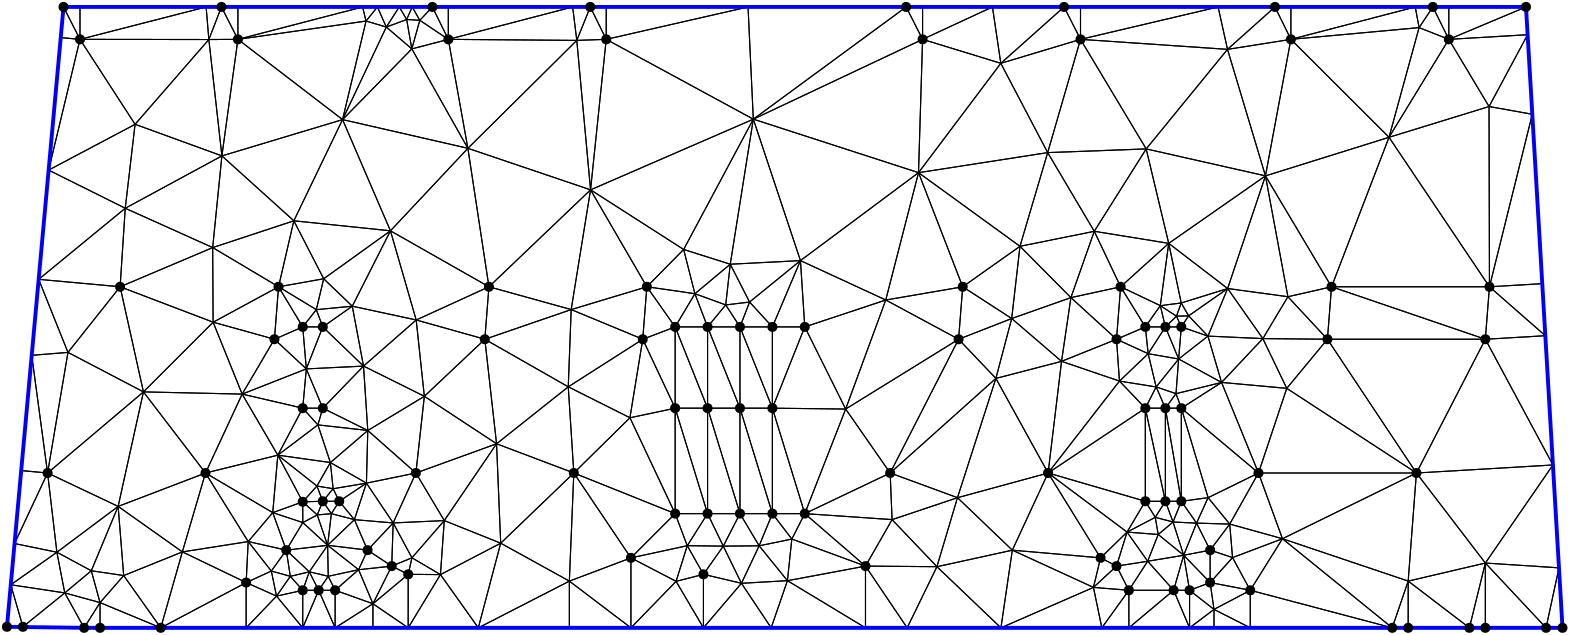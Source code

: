 <?xml version="1.0"?>
<!DOCTYPE ipe SYSTEM "ipe.dtd">
<ipe version="70218" creator="Ipe 7.2.24">
<info created="D:20221020151441" modified="D:20221020151441"/>
<ipestyle name="basic">
<symbol name="mark/disk(sx)" transformations="translations">
<path fill="sym-stroke">
0.6 0 0 0.6 0 0 e
</path>
</symbol>
<anglesize name="22.5 deg" value="22.5"/>
<anglesize name="30 deg" value="30"/>
<anglesize name="45 deg" value="45"/>
<anglesize name="60 deg" value="60"/>
<anglesize name="90 deg" value="90"/>
<arrowsize name="large" value="10"/>
<arrowsize name="small" value="5"/>
<arrowsize name="tiny" value="3"/>
<color name="blue" value="0 0 1"/>
<color name="gray" value="0.745"/>
<color name="green" value="0 1 0"/>
<color name="red" value="1 0 0"/>
<color name="pink" value="1 0.753 0.796"/>
<pen name="heavier" value="0.8"/>
<pen name="fat" value="1.4"/>
<pen name="ultrafat" value="2"/>
<gridsize name="16 pts (~6 mm)" value="16"/>
<gridsize name="32 pts (~12 mm)" value="32"/>
<gridsize name="4 pts" value="4"/>
<gridsize name="8 pts (~3 mm)" value="8"/>
<opacity name="10%" value="0.1"/>
<opacity name="25%" value="0.25"/>
<opacity name="50%" value="0.5"/>
<opacity name="75%" value="0.75"/>
<symbolsize name="large" value="5"/>
<symbolsize name="small" value="2"/>
<symbolsize name="tiny" value="1.1"/>
<textsize name="huge" value="\huge"/>
<textsize name="large" value="\large"/>
<textsize name="small" value="\small"/>
<textsize name="tiny" value="	iny"/>
<tiling name="falling" angle="-60" step="4" width="1"/>
<tiling name="rising" angle="30" step="4" width="1"/>
</ipestyle>
<page>
<layer name="hull"/>
<layer name="constraints"/>
<layer name="triangulation"/>
<layer name="obtuse"/>
<layer name="blub"/>
<layer name="problems"/>
<view layers="hull constraints triangulation obtuse blub" active="triangulation"/>
<path layer="triangulation" stroke="black">
268.222 393.111 m 
279.889 363.852 l 
</path>
<path layer="triangulation" stroke="black">
279.889 363.852 m 
279.889 393.111 l 
</path>
<path layer="triangulation" stroke="black">
279.889 393.111 m 
268.222 393.111 l 
</path>
<path layer="triangulation" stroke="black">
291.556 363.852 m 
279.889 363.852 l 
</path>
<path layer="triangulation" stroke="black">
279.889 363.852 m 
291.556 325.889 l 
</path>
<path layer="triangulation" stroke="black">
291.556 325.889 m 
291.556 363.852 l 
</path>
<path layer="triangulation" stroke="black">
129.704 330.333 m 
133.423 334.858 l 
</path>
<path layer="triangulation" stroke="black">
133.423 334.858 m 
127.594 335.822 l 
</path>
<path layer="triangulation" stroke="black">
127.594 335.822 m 
129.704 330.333 l 
</path>
<path layer="triangulation" stroke="black">
144.369 379.004 m 
166.266 368.126 l 
</path>
<path layer="triangulation" stroke="black">
166.266 368.126 m 
163.329 395.603 l 
</path>
<path layer="triangulation" stroke="black">
163.329 395.603 m 
144.369 379.004 l 
</path>
<path layer="triangulation" stroke="black">
291.556 363.852 m 
291.556 325.889 l 
</path>
<path layer="triangulation" stroke="black">
291.556 325.889 m 
303.222 325.889 l 
</path>
<path layer="triangulation" stroke="black">
303.222 325.889 m 
291.556 363.852 l 
</path>
<path layer="triangulation" stroke="black">
435.798 322.87 m 
439.62 310.905 l 
</path>
<path layer="triangulation" stroke="black">
439.62 310.905 m 
444.259 322.473 l 
</path>
<path layer="triangulation" stroke="black">
444.259 322.473 m 
435.798 322.87 l 
</path>
<path layer="triangulation" stroke="black">
161.803 309.991 m 
154.519 307 l 
</path>
<path layer="triangulation" stroke="black">
154.519 307 m 
160.444 304.037 l 
</path>
<path layer="triangulation" stroke="black">
160.444 304.037 m 
161.803 309.991 l 
</path>
<path layer="triangulation" stroke="black">
419.889 298.296 m 
419.889 284.778 l 
</path>
<path layer="triangulation" stroke="black">
419.889 284.778 m 
436 298.296 l 
</path>
<path layer="triangulation" stroke="black">
436 298.296 m 
419.889 298.296 l 
</path>
<path layer="triangulation" stroke="black">
332.372 402.796 m 
358.593 388.667 l 
</path>
<path layer="triangulation" stroke="black">
358.593 388.667 m 
360.074 407.556 l 
</path>
<path layer="triangulation" stroke="black">
360.074 407.556 m 
332.372 402.796 l 
</path>
<path layer="triangulation" stroke="black">
128.222 298.296 m 
124.849 304.943 l 
</path>
<path layer="triangulation" stroke="black">
124.849 304.943 m 
122.481 298.296 l 
</path>
<path layer="triangulation" stroke="black">
122.481 298.296 m 
128.222 298.296 l 
</path>
<path layer="triangulation" stroke="black">
141.085 323.719 m 
145.815 312.741 l 
</path>
<path layer="triangulation" stroke="black">
145.815 312.741 m 
155.037 322.539 l 
</path>
<path layer="triangulation" stroke="black">
155.037 322.539 m 
141.085 323.719 l 
</path>
<path layer="triangulation" stroke="black">
100.675 368.922 m 
122.481 363.852 l 
</path>
<path layer="triangulation" stroke="black">
122.481 363.852 m 
123.776 377.998 l 
</path>
<path layer="triangulation" stroke="black">
123.776 377.998 m 
100.675 368.922 l 
</path>
<path layer="triangulation" stroke="black">
17.3816 300.283 m 
21.7407 285.148 l 
</path>
<path layer="triangulation" stroke="black">
21.7407 285.148 m 
36.81 297.343 l 
</path>
<path layer="triangulation" stroke="black">
36.81 297.343 m 
17.3816 300.283 l 
</path>
<path layer="triangulation" stroke="black">
49.5185 293.861 m 
58.0299 303.59 l 
</path>
<path layer="triangulation" stroke="black">
58.0299 303.59 m 
46.363 305.32 l 
</path>
<path layer="triangulation" stroke="black">
46.363 305.32 m 
49.5185 293.861 l 
</path>
<path layer="triangulation" stroke="black">
122.481 298.296 m 
122.481 284.778 l 
</path>
<path layer="triangulation" stroke="black">
122.481 284.778 m 
128.222 298.296 l 
</path>
<path layer="triangulation" stroke="black">
128.222 298.296 m 
122.481 298.296 l 
</path>
<path layer="triangulation" stroke="black">
161.803 309.991 m 
160.444 304.037 l 
</path>
<path layer="triangulation" stroke="black">
160.444 304.037 m 
172.057 303.938 l 
</path>
<path layer="triangulation" stroke="black">
172.057 303.938 m 
161.803 309.991 l 
</path>
<path layer="triangulation" stroke="black">
49.5185 293.861 m 
43.7778 284.778 l 
</path>
<path layer="triangulation" stroke="black">
43.7778 284.778 m 
49.5185 284.778 l 
</path>
<path layer="triangulation" stroke="black">
49.5185 284.778 m 
49.5185 293.861 l 
</path>
<path layer="triangulation" stroke="black">
27.4185 410.232 m 
24.9219 382.883 l 
</path>
<path layer="triangulation" stroke="black">
24.9219 382.883 m 
37.967 383.933 l 
</path>
<path layer="triangulation" stroke="black">
37.967 383.933 m 
27.4185 410.232 l 
</path>
<path layer="triangulation" stroke="black">
112.296 388.667 m 
100.675 368.922 l 
</path>
<path layer="triangulation" stroke="black">
100.675 368.922 m 
123.776 377.998 l 
</path>
<path layer="triangulation" stroke="black">
123.776 377.998 m 
112.296 388.667 l 
</path>
<path layer="triangulation" stroke="black">
102.849 315.835 m 
111.181 305.223 l 
</path>
<path layer="triangulation" stroke="black">
111.181 305.223 m 
116.556 312.741 l 
</path>
<path layer="triangulation" stroke="black">
116.556 312.741 m 
102.849 315.835 l 
</path>
<path layer="triangulation" stroke="black">
131.667 303.337 m 
128.222 298.296 l 
</path>
<path layer="triangulation" stroke="black">
128.222 298.296 m 
134.148 298.296 l 
</path>
<path layer="triangulation" stroke="black">
134.148 298.296 m 
131.667 303.337 l 
</path>
<path layer="triangulation" stroke="black">
147.754 293.444 m 
154.519 307 l 
</path>
<path layer="triangulation" stroke="black">
154.519 307 m 
142.594 305.703 l 
</path>
<path layer="triangulation" stroke="black">
142.594 305.703 m 
147.754 293.444 l 
</path>
<path layer="triangulation" stroke="black">
256.556 393.111 m 
268.222 363.852 l 
</path>
<path layer="triangulation" stroke="black">
268.222 363.852 m 
268.222 393.111 l 
</path>
<path layer="triangulation" stroke="black">
268.222 393.111 m 
256.556 393.111 l 
</path>
<path layer="triangulation" stroke="black">
134.148 284.778 m 
147.754 284.778 l 
</path>
<path layer="triangulation" stroke="black">
147.754 284.778 m 
147.754 293.444 l 
</path>
<path layer="triangulation" stroke="black">
147.754 293.444 m 
134.148 284.778 l 
</path>
<path layer="triangulation" stroke="black">
268.222 363.852 m 
279.889 363.852 l 
</path>
<path layer="triangulation" stroke="black">
279.889 363.852 m 
268.222 393.111 l 
</path>
<path layer="triangulation" stroke="black">
268.222 393.111 m 
268.222 363.852 l 
</path>
<path layer="triangulation" stroke="black">
221.141 496.254 m 
226 508.296 l 
</path>
<path layer="triangulation" stroke="black">
226 508.296 m 
219.658 508.296 l 
</path>
<path layer="triangulation" stroke="black">
219.658 508.296 m 
221.141 496.254 l 
</path>
<path layer="triangulation" stroke="black">
276.391 415.676 m 
283.348 402.068 l 
</path>
<path layer="triangulation" stroke="black">
283.348 402.068 m 
301.661 416.978 l 
</path>
<path layer="triangulation" stroke="black">
301.661 416.978 m 
276.391 415.676 l 
</path>
<path layer="triangulation" stroke="black">
157.222 508.296 m 
152.567 501.054 l 
</path>
<path layer="triangulation" stroke="black">
152.567 501.054 m 
159.902 503.785 l 
</path>
<path layer="triangulation" stroke="black">
159.902 503.785 m 
157.222 508.296 l 
</path>
<path layer="triangulation" stroke="black">
455.399 493.028 m 
402.481 496.63 l 
</path>
<path layer="triangulation" stroke="black">
402.481 496.63 m 
426.127 457.184 l 
</path>
<path layer="triangulation" stroke="black">
426.127 457.184 m 
455.399 493.028 l 
</path>
<path layer="triangulation" stroke="black">
291.556 363.852 m 
279.889 393.111 l 
</path>
<path layer="triangulation" stroke="black">
279.889 393.111 m 
279.889 363.852 l 
</path>
<path layer="triangulation" stroke="black">
279.889 363.852 m 
291.556 363.852 l 
</path>
<path layer="triangulation" stroke="black">
549.704 407.556 m 
549.555 472.446 l 
</path>
<path layer="triangulation" stroke="black">
549.555 472.446 m 
513.544 461.369 l 
</path>
<path layer="triangulation" stroke="black">
513.544 461.369 m 
549.704 407.556 l 
</path>
<path layer="triangulation" stroke="black">
433.037 393.111 m 
437.03 396.969 l 
</path>
<path layer="triangulation" stroke="black">
437.03 396.969 m 
431.21 400.761 l 
</path>
<path layer="triangulation" stroke="black">
431.21 400.761 m 
433.037 393.111 l 
</path>
<path layer="triangulation" stroke="black">
390.662 455.867 m 
402.481 496.63 l 
</path>
<path layer="triangulation" stroke="black">
402.481 496.63 m 
373.789 488.001 l 
</path>
<path layer="triangulation" stroke="black">
373.789 488.001 m 
390.662 455.867 l 
</path>
<path layer="triangulation" stroke="black">
430.455 318.385 m 
439.62 310.905 l 
</path>
<path layer="triangulation" stroke="black">
439.62 310.905 m 
435.798 322.87 l 
</path>
<path layer="triangulation" stroke="black">
435.798 322.87 m 
430.455 318.385 l 
</path>
<path layer="triangulation" stroke="black">
570.074 284.778 m 
576 284.778 l 
</path>
<path layer="triangulation" stroke="black">
576 284.778 m 
574.73 306.366 l 
</path>
<path layer="triangulation" stroke="black">
574.73 306.366 m 
570.074 284.778 l 
</path>
<path layer="triangulation" stroke="black">
192.26 351.033 m 
163.222 340.519 l 
</path>
<path layer="triangulation" stroke="black">
163.222 340.519 m 
173.437 323.39 l 
</path>
<path layer="triangulation" stroke="black">
173.437 323.39 m 
192.26 351.033 l 
</path>
<path layer="triangulation" stroke="black">
256.556 325.889 m 
260.911 314.348 l 
</path>
<path layer="triangulation" stroke="black">
260.911 314.348 m 
268.222 325.889 l 
</path>
<path layer="triangulation" stroke="black">
268.222 325.889 m 
256.556 325.889 l 
</path>
<path layer="triangulation" stroke="black">
279.889 325.889 m 
291.556 325.889 l 
</path>
<path layer="triangulation" stroke="black">
291.556 325.889 m 
279.889 363.852 l 
</path>
<path layer="triangulation" stroke="black">
279.889 363.852 m 
279.889 325.889 l 
</path>
<path layer="triangulation" stroke="black">
416.926 407.556 m 
415.444 388.667 l 
</path>
<path layer="triangulation" stroke="black">
415.444 388.667 m 
425.815 393.111 l 
</path>
<path layer="triangulation" stroke="black">
425.815 393.111 m 
416.926 407.556 l 
</path>
<path layer="triangulation" stroke="black">
279.889 325.889 m 
273.88 314.187 l 
</path>
<path layer="triangulation" stroke="black">
273.88 314.187 m 
286.791 314.303 l 
</path>
<path layer="triangulation" stroke="black">
286.791 314.303 m 
279.889 325.889 l 
</path>
<path layer="triangulation" stroke="black">
390.815 340.519 m 
425.815 330.333 l 
</path>
<path layer="triangulation" stroke="black">
425.815 330.333 m 
425.815 363.852 l 
</path>
<path layer="triangulation" stroke="black">
425.815 363.852 m 
390.815 340.519 l 
</path>
<path layer="triangulation" stroke="black">
426.843 383.462 m 
425.815 393.111 l 
</path>
<path layer="triangulation" stroke="black">
425.815 393.111 m 
415.444 388.667 l 
</path>
<path layer="triangulation" stroke="black">
415.444 388.667 m 
426.843 383.462 l 
</path>
<path layer="triangulation" stroke="black">
407.139 299.333 m 
415.444 307 l 
</path>
<path layer="triangulation" stroke="black">
415.444 307 m 
409.704 309.963 l 
</path>
<path layer="triangulation" stroke="black">
409.704 309.963 m 
407.139 299.333 l 
</path>
<path layer="triangulation" stroke="black">
21.7397 285.072 m 
21.7407 285.148 l 
</path>
<path layer="triangulation" stroke="black">
21.7407 285.148 m 
16 285.148 l 
</path>
<path layer="triangulation" stroke="black">
16 285.148 m 
21.7397 285.072 l 
</path>
<path layer="triangulation" stroke="black">
46.363 305.32 m 
56.0277 328.491 l 
</path>
<path layer="triangulation" stroke="black">
56.0277 328.491 m 
33.9776 311.989 l 
</path>
<path layer="triangulation" stroke="black">
33.9776 311.989 m 
46.363 305.32 l 
</path>
<path layer="triangulation" stroke="black">
71.3704 284.778 m 
79.1455 312.114 l 
</path>
<path layer="triangulation" stroke="black">
79.1455 312.114 m 
58.0299 303.59 l 
</path>
<path layer="triangulation" stroke="black">
58.0299 303.59 m 
71.3704 284.778 l 
</path>
<path layer="triangulation" stroke="black">
102.849 315.835 m 
102.111 301.074 l 
</path>
<path layer="triangulation" stroke="black">
102.111 301.074 m 
111.181 305.223 l 
</path>
<path layer="triangulation" stroke="black">
111.181 305.223 m 
102.849 315.835 l 
</path>
<path layer="triangulation" stroke="black">
102.111 284.778 m 
122.481 284.778 l 
</path>
<path layer="triangulation" stroke="black">
122.481 284.778 m 
113.053 296.199 l 
</path>
<path layer="triangulation" stroke="black">
113.053 296.199 m 
102.111 284.778 l 
</path>
<path layer="triangulation" stroke="black">
142.594 305.703 m 
131.667 303.337 l 
</path>
<path layer="triangulation" stroke="black">
131.667 303.337 m 
134.148 298.296 l 
</path>
<path layer="triangulation" stroke="black">
134.148 298.296 m 
142.594 305.703 l 
</path>
<path layer="triangulation" stroke="black">
102.111 284.778 m 
102.111 301.074 l 
</path>
<path layer="triangulation" stroke="black">
102.111 301.074 m 
71.3704 284.778 l 
</path>
<path layer="triangulation" stroke="black">
71.3704 284.778 m 
102.111 284.778 l 
</path>
<path layer="triangulation" stroke="black">
128.222 298.296 m 
122.481 284.778 l 
</path>
<path layer="triangulation" stroke="black">
122.481 284.778 m 
134.148 284.778 l 
</path>
<path layer="triangulation" stroke="black">
134.148 284.778 m 
128.222 298.296 l 
</path>
<path layer="triangulation" stroke="black">
286.791 314.303 m 
298.554 316.742 l 
</path>
<path layer="triangulation" stroke="black">
298.554 316.742 m 
291.556 325.889 l 
</path>
<path layer="triangulation" stroke="black">
291.556 325.889 m 
286.791 314.303 l 
</path>
<path layer="triangulation" stroke="black">
220.074 340.519 m 
240.63 309.963 l 
</path>
<path layer="triangulation" stroke="black">
240.63 309.963 m 
256.556 325.889 l 
</path>
<path layer="triangulation" stroke="black">
256.556 325.889 m 
220.074 340.519 l 
</path>
<path layer="triangulation" stroke="black">
160.444 304.037 m 
154.519 307 l 
</path>
<path layer="triangulation" stroke="black">
154.519 307 m 
147.754 293.444 l 
</path>
<path layer="triangulation" stroke="black">
147.754 293.444 m 
160.444 304.037 l 
</path>
<path layer="triangulation" stroke="black">
124.849 304.943 m 
116.556 312.741 l 
</path>
<path layer="triangulation" stroke="black">
116.556 312.741 m 
118.016 303.315 l 
</path>
<path layer="triangulation" stroke="black">
118.016 303.315 m 
124.849 304.943 l 
</path>
<path layer="triangulation" stroke="black">
142.594 305.703 m 
154.519 307 l 
</path>
<path layer="triangulation" stroke="black">
154.519 307 m 
145.815 312.741 l 
</path>
<path layer="triangulation" stroke="black">
145.815 312.741 m 
142.594 305.703 l 
</path>
<path layer="triangulation" stroke="black">
122.508 322.669 m 
116.556 312.741 l 
</path>
<path layer="triangulation" stroke="black">
116.556 312.741 m 
131.441 314.492 l 
</path>
<path layer="triangulation" stroke="black">
131.441 314.492 m 
122.508 322.669 l 
</path>
<path layer="triangulation" stroke="black">
131.667 303.337 m 
124.849 304.943 l 
</path>
<path layer="triangulation" stroke="black">
124.849 304.943 m 
128.222 298.296 l 
</path>
<path layer="triangulation" stroke="black">
128.222 298.296 m 
131.667 303.337 l 
</path>
<path layer="triangulation" stroke="black">
256.556 325.889 m 
268.222 325.889 l 
</path>
<path layer="triangulation" stroke="black">
268.222 325.889 m 
256.556 363.852 l 
</path>
<path layer="triangulation" stroke="black">
256.556 363.852 m 
256.556 325.889 l 
</path>
<path layer="triangulation" stroke="black">
298.554 316.742 m 
296.971 301.749 l 
</path>
<path layer="triangulation" stroke="black">
296.971 301.749 m 
325.074 307 l 
</path>
<path layer="triangulation" stroke="black">
325.074 307 m 
298.554 316.742 l 
</path>
<path layer="triangulation" stroke="black">
268.222 363.852 m 
279.889 325.889 l 
</path>
<path layer="triangulation" stroke="black">
279.889 325.889 m 
279.889 363.852 l 
</path>
<path layer="triangulation" stroke="black">
279.889 363.852 m 
268.222 363.852 l 
</path>
<path layer="triangulation" stroke="black">
268.222 325.889 m 
260.911 314.348 l 
</path>
<path layer="triangulation" stroke="black">
260.911 314.348 m 
273.88 314.187 l 
</path>
<path layer="triangulation" stroke="black">
273.88 314.187 m 
268.222 325.889 l 
</path>
<path layer="triangulation" stroke="black">
268.222 325.889 m 
268.222 363.852 l 
</path>
<path layer="triangulation" stroke="black">
268.222 363.852 m 
256.556 363.852 l 
</path>
<path layer="triangulation" stroke="black">
256.556 363.852 m 
268.222 325.889 l 
</path>
<path layer="triangulation" stroke="black">
268.222 325.889 m 
279.889 325.889 l 
</path>
<path layer="triangulation" stroke="black">
279.889 325.889 m 
268.222 363.852 l 
</path>
<path layer="triangulation" stroke="black">
268.222 363.852 m 
268.222 325.889 l 
</path>
<path layer="triangulation" stroke="black">
240.278 360.401 m 
256.556 325.889 l 
</path>
<path layer="triangulation" stroke="black">
256.556 325.889 m 
256.556 363.852 l 
</path>
<path layer="triangulation" stroke="black">
256.556 363.852 m 
240.278 360.401 l 
</path>
<path layer="triangulation" stroke="black">
260.911 314.348 m 
266.741 304.037 l 
</path>
<path layer="triangulation" stroke="black">
266.741 304.037 m 
273.88 314.187 l 
</path>
<path layer="triangulation" stroke="black">
273.88 314.187 m 
260.911 314.348 l 
</path>
<path layer="triangulation" stroke="black">
193.749 315.245 m 
185.695 284.778 l 
</path>
<path layer="triangulation" stroke="black">
185.695 284.778 m 
218.468 301.596 l 
</path>
<path layer="triangulation" stroke="black">
218.468 301.596 m 
193.749 315.245 l 
</path>
<path layer="triangulation" stroke="black">
244.889 388.667 m 
256.556 363.852 l 
</path>
<path layer="triangulation" stroke="black">
256.556 363.852 m 
256.556 393.111 l 
</path>
<path layer="triangulation" stroke="black">
256.556 393.111 m 
244.889 388.667 l 
</path>
<path layer="triangulation" stroke="black">
221.141 496.254 m 
226.1 442.456 l 
</path>
<path layer="triangulation" stroke="black">
226.1 442.456 m 
231.741 496.63 l 
</path>
<path layer="triangulation" stroke="black">
231.741 496.63 m 
221.141 496.254 l 
</path>
<path layer="triangulation" stroke="black">
172.057 303.938 m 
160.444 304.037 l 
</path>
<path layer="triangulation" stroke="black">
160.444 304.037 m 
160.444 284.778 l 
</path>
<path layer="triangulation" stroke="black">
160.444 284.778 m 
172.057 303.938 l 
</path>
<path layer="triangulation" stroke="black">
145.41 336.873 m 
135.63 330.333 l 
</path>
<path layer="triangulation" stroke="black">
135.63 330.333 m 
141.085 323.719 l 
</path>
<path layer="triangulation" stroke="black">
141.085 323.719 m 
145.41 336.873 l 
</path>
<path layer="triangulation" stroke="black">
141.085 323.719 m 
132.789 325.868 l 
</path>
<path layer="triangulation" stroke="black">
132.789 325.868 m 
131.441 314.492 l 
</path>
<path layer="triangulation" stroke="black">
131.441 314.492 m 
141.085 323.719 l 
</path>
<path layer="triangulation" stroke="black">
111.685 326.246 m 
122.508 322.669 l 
</path>
<path layer="triangulation" stroke="black">
122.508 322.669 m 
122.481 330.148 l 
</path>
<path layer="triangulation" stroke="black">
122.481 330.148 m 
111.685 326.246 l 
</path>
<path layer="triangulation" stroke="black">
135.63 330.333 m 
145.41 336.873 l 
</path>
<path layer="triangulation" stroke="black">
145.41 336.873 m 
133.423 334.858 l 
</path>
<path layer="triangulation" stroke="black">
133.423 334.858 m 
135.63 330.333 l 
</path>
<path layer="triangulation" stroke="black">
129.704 393.111 m 
122.481 393.111 l 
</path>
<path layer="triangulation" stroke="black">
122.481 393.111 m 
123.776 377.998 l 
</path>
<path layer="triangulation" stroke="black">
123.776 377.998 m 
129.704 393.111 l 
</path>
<path layer="triangulation" stroke="black">
127.594 335.822 m 
122.481 330.148 l 
</path>
<path layer="triangulation" stroke="black">
122.481 330.148 m 
129.704 330.333 l 
</path>
<path layer="triangulation" stroke="black">
129.704 330.333 m 
127.594 335.822 l 
</path>
<path layer="triangulation" stroke="black">
100.675 368.922 m 
113.513 346.938 l 
</path>
<path layer="triangulation" stroke="black">
113.513 346.938 m 
122.481 363.852 l 
</path>
<path layer="triangulation" stroke="black">
122.481 363.852 m 
100.675 368.922 l 
</path>
<path layer="triangulation" stroke="black">
123.776 377.998 m 
129.704 363.852 l 
</path>
<path layer="triangulation" stroke="black">
129.704 363.852 m 
144.369 379.004 l 
</path>
<path layer="triangulation" stroke="black">
144.369 379.004 m 
123.776 377.998 l 
</path>
<path layer="triangulation" stroke="black">
181.936 457.402 m 
174.889 496.63 l 
</path>
<path layer="triangulation" stroke="black">
174.889 496.63 m 
161.756 493.193 l 
</path>
<path layer="triangulation" stroke="black">
161.756 493.193 m 
181.936 457.402 l 
</path>
<path layer="triangulation" stroke="black">
164.622 503.482 m 
174.889 496.63 l 
</path>
<path layer="triangulation" stroke="black">
174.889 496.63 m 
169.148 508.296 l 
</path>
<path layer="triangulation" stroke="black">
169.148 508.296 m 
164.622 503.482 l 
</path>
<path layer="triangulation" stroke="black">
90.2266 394.802 m 
112.296 388.667 l 
</path>
<path layer="triangulation" stroke="black">
112.296 388.667 m 
113.778 407.556 l 
</path>
<path layer="triangulation" stroke="black">
113.778 407.556 m 
90.2266 394.802 l 
</path>
<path layer="triangulation" stroke="black">
122.481 393.111 m 
129.704 393.111 l 
</path>
<path layer="triangulation" stroke="black">
129.704 393.111 m 
127.374 399.324 l 
</path>
<path layer="triangulation" stroke="black">
127.374 399.324 m 
122.481 393.111 l 
</path>
<path layer="triangulation" stroke="black">
90.0614 421.663 m 
113.778 407.556 l 
</path>
<path layer="triangulation" stroke="black">
113.778 407.556 m 
119.281 431.308 l 
</path>
<path layer="triangulation" stroke="black">
119.281 431.308 m 
90.0614 421.663 l 
</path>
<path layer="triangulation" stroke="black">
112.296 388.667 m 
122.481 393.111 l 
</path>
<path layer="triangulation" stroke="black">
122.481 393.111 m 
113.778 407.556 l 
</path>
<path layer="triangulation" stroke="black">
113.778 407.556 m 
112.296 388.667 l 
</path>
<path layer="triangulation" stroke="black">
56.7407 407.556 m 
58.5883 435.824 l 
</path>
<path layer="triangulation" stroke="black">
58.5883 435.824 m 
27.4185 410.232 l 
</path>
<path layer="triangulation" stroke="black">
27.4185 410.232 m 
56.7407 407.556 l 
</path>
<path layer="triangulation" stroke="black">
58.5883 435.824 m 
56.7407 407.556 l 
</path>
<path layer="triangulation" stroke="black">
56.7407 407.556 m 
90.0614 421.663 l 
</path>
<path layer="triangulation" stroke="black">
90.0614 421.663 m 
58.5883 435.824 l 
</path>
<path layer="triangulation" stroke="black">
87.7026 508.296 m 
88.6817 496.564 l 
</path>
<path layer="triangulation" stroke="black">
88.6817 496.564 m 
93.2222 508.296 l 
</path>
<path layer="triangulation" stroke="black">
93.2222 508.296 m 
87.7026 508.296 l 
</path>
<path layer="triangulation" stroke="black">
37.967 383.933 m 
56.7407 407.556 l 
</path>
<path layer="triangulation" stroke="black">
56.7407 407.556 m 
27.4185 410.232 l 
</path>
<path layer="triangulation" stroke="black">
27.4185 410.232 m 
37.967 383.933 l 
</path>
<path layer="triangulation" stroke="black">
90.2266 394.802 m 
113.778 407.556 l 
</path>
<path layer="triangulation" stroke="black">
113.778 407.556 m 
90.0614 421.663 l 
</path>
<path layer="triangulation" stroke="black">
90.0614 421.663 m 
90.2266 394.802 l 
</path>
<path layer="triangulation" stroke="black">
136.823 467.739 m 
154.061 427.703 l 
</path>
<path layer="triangulation" stroke="black">
154.061 427.703 m 
181.936 457.402 l 
</path>
<path layer="triangulation" stroke="black">
181.936 457.402 m 
136.823 467.739 l 
</path>
<path layer="triangulation" stroke="black">
144.369 379.004 m 
129.704 393.111 l 
</path>
<path layer="triangulation" stroke="black">
129.704 393.111 m 
123.776 377.998 l 
</path>
<path layer="triangulation" stroke="black">
123.776 377.998 m 
144.369 379.004 l 
</path>
<path layer="triangulation" stroke="black">
99.1481 496.63 m 
145.275 503.221 l 
</path>
<path layer="triangulation" stroke="black">
145.275 503.221 m 
144.035 508.296 l 
</path>
<path layer="triangulation" stroke="black">
144.035 508.296 m 
99.1481 496.63 l 
</path>
<path layer="triangulation" stroke="black">
283.348 402.068 m 
291.556 393.111 l 
</path>
<path layer="triangulation" stroke="black">
291.556 393.111 m 
301.661 416.978 l 
</path>
<path layer="triangulation" stroke="black">
301.661 416.978 m 
283.348 402.068 l 
</path>
<path layer="triangulation" stroke="black">
231.741 508.296 m 
226 508.296 l 
</path>
<path layer="triangulation" stroke="black">
226 508.296 m 
231.741 496.63 l 
</path>
<path layer="triangulation" stroke="black">
231.741 496.63 m 
231.741 508.296 l 
</path>
<path layer="triangulation" stroke="black">
129.704 363.852 m 
145.901 355.82 l 
</path>
<path layer="triangulation" stroke="black">
145.901 355.82 m 
144.369 379.004 l 
</path>
<path layer="triangulation" stroke="black">
144.369 379.004 m 
129.704 363.852 l 
</path>
<path layer="triangulation" stroke="black">
259.614 420.984 m 
246.37 407.556 l 
</path>
<path layer="triangulation" stroke="black">
246.37 407.556 m 
263.663 405.059 l 
</path>
<path layer="triangulation" stroke="black">
263.663 405.059 m 
259.614 420.984 l 
</path>
<path layer="triangulation" stroke="black">
188.037 388.667 m 
192.26 351.033 l 
</path>
<path layer="triangulation" stroke="black">
192.26 351.033 m 
218.073 371.536 l 
</path>
<path layer="triangulation" stroke="black">
218.073 371.536 m 
188.037 388.667 l 
</path>
<path layer="triangulation" stroke="black">
283.348 402.068 m 
279.889 393.111 l 
</path>
<path layer="triangulation" stroke="black">
279.889 393.111 m 
291.556 393.111 l 
</path>
<path layer="triangulation" stroke="black">
291.556 393.111 m 
283.348 402.068 l 
</path>
<path layer="triangulation" stroke="black">
259.614 420.984 m 
284.695 467.894 l 
</path>
<path layer="triangulation" stroke="black">
284.695 467.894 m 
226.1 442.456 l 
</path>
<path layer="triangulation" stroke="black">
226.1 442.456 m 
259.614 420.984 l 
</path>
<path layer="triangulation" stroke="black">
268.222 363.852 m 
256.556 393.111 l 
</path>
<path layer="triangulation" stroke="black">
256.556 393.111 m 
256.556 363.852 l 
</path>
<path layer="triangulation" stroke="black">
256.556 363.852 m 
268.222 363.852 l 
</path>
<path layer="triangulation" stroke="black">
268.222 393.111 m 
274.759 401.026 l 
</path>
<path layer="triangulation" stroke="black">
274.759 401.026 m 
263.663 405.059 l 
</path>
<path layer="triangulation" stroke="black">
263.663 405.059 m 
268.222 393.111 l 
</path>
<path layer="triangulation" stroke="black">
240.278 360.401 m 
244.889 388.667 l 
</path>
<path layer="triangulation" stroke="black">
244.889 388.667 m 
218.073 371.536 l 
</path>
<path layer="triangulation" stroke="black">
218.073 371.536 m 
240.278 360.401 l 
</path>
<path layer="triangulation" stroke="black">
163.329 395.603 m 
154.061 427.703 l 
</path>
<path layer="triangulation" stroke="black">
154.061 427.703 m 
140.32 400.561 l 
</path>
<path layer="triangulation" stroke="black">
140.32 400.561 m 
163.329 395.603 l 
</path>
<path layer="triangulation" stroke="black">
246.37 407.556 m 
244.889 388.667 l 
</path>
<path layer="triangulation" stroke="black">
244.889 388.667 m 
256.556 393.111 l 
</path>
<path layer="triangulation" stroke="black">
256.556 393.111 m 
246.37 407.556 l 
</path>
<path layer="triangulation" stroke="black">
219.125 399.348 m 
218.073 371.536 l 
</path>
<path layer="triangulation" stroke="black">
218.073 371.536 m 
244.889 388.667 l 
</path>
<path layer="triangulation" stroke="black">
244.889 388.667 m 
219.125 399.348 l 
</path>
<path layer="triangulation" stroke="black">
317.937 363.539 m 
358.593 388.667 l 
</path>
<path layer="triangulation" stroke="black">
358.593 388.667 m 
332.372 402.796 l 
</path>
<path layer="triangulation" stroke="black">
332.372 402.796 m 
317.937 363.539 l 
</path>
<path layer="triangulation" stroke="black">
291.556 393.111 m 
279.889 393.111 l 
</path>
<path layer="triangulation" stroke="black">
279.889 393.111 m 
291.556 363.852 l 
</path>
<path layer="triangulation" stroke="black">
291.556 363.852 m 
291.556 393.111 l 
</path>
<path layer="triangulation" stroke="black">
317.937 363.539 m 
333.963 340.519 l 
</path>
<path layer="triangulation" stroke="black">
333.963 340.519 m 
358.593 388.667 l 
</path>
<path layer="triangulation" stroke="black">
358.593 388.667 m 
317.937 363.539 l 
</path>
<path layer="triangulation" stroke="black">
317.937 363.539 m 
303.222 325.889 l 
</path>
<path layer="triangulation" stroke="black">
303.222 325.889 m 
333.963 340.519 l 
</path>
<path layer="triangulation" stroke="black">
333.963 340.519 m 
317.937 363.539 l 
</path>
<path layer="triangulation" stroke="black">
416.505 373.601 m 
425.815 363.852 l 
</path>
<path layer="triangulation" stroke="black">
425.815 363.852 m 
429.711 371.49 l 
</path>
<path layer="triangulation" stroke="black">
429.711 371.49 m 
416.505 373.601 l 
</path>
<path layer="triangulation" stroke="black">
457.215 310.065 m 
449.148 312.741 l 
</path>
<path layer="triangulation" stroke="black">
449.148 312.741 m 
449.148 301.074 l 
</path>
<path layer="triangulation" stroke="black">
449.148 301.074 m 
457.215 310.065 l 
</path>
<path layer="triangulation" stroke="black">
429.711 371.49 m 
425.815 363.852 l 
</path>
<path layer="triangulation" stroke="black">
425.815 363.852 m 
433.037 363.852 l 
</path>
<path layer="triangulation" stroke="black">
433.037 363.852 m 
429.711 371.49 l 
</path>
<path layer="triangulation" stroke="black">
425.815 363.852 m 
433.037 330.333 l 
</path>
<path layer="triangulation" stroke="black">
433.037 330.333 m 
433.037 363.852 l 
</path>
<path layer="triangulation" stroke="black">
433.037 363.852 m 
425.815 363.852 l 
</path>
<path layer="triangulation" stroke="black">
399.022 403.659 m 
415.444 388.667 l 
</path>
<path layer="triangulation" stroke="black">
415.444 388.667 m 
416.926 407.556 l 
</path>
<path layer="triangulation" stroke="black">
416.926 407.556 m 
399.022 403.659 l 
</path>
<path layer="triangulation" stroke="black">
426.843 383.462 m 
437.807 381.55 l 
</path>
<path layer="triangulation" stroke="black">
437.807 381.55 m 
433.037 393.111 l 
</path>
<path layer="triangulation" stroke="black">
433.037 393.111 m 
426.843 383.462 l 
</path>
<path layer="triangulation" stroke="black">
332.372 402.796 m 
303.222 393.111 l 
</path>
<path layer="triangulation" stroke="black">
303.222 393.111 m 
317.937 363.539 l 
</path>
<path layer="triangulation" stroke="black">
317.937 363.539 m 
332.372 402.796 l 
</path>
<path layer="triangulation" stroke="black">
291.556 393.111 m 
291.556 363.852 l 
</path>
<path layer="triangulation" stroke="black">
291.556 363.852 m 
303.222 393.111 l 
</path>
<path layer="triangulation" stroke="black">
303.222 393.111 m 
291.556 393.111 l 
</path>
<path layer="triangulation" stroke="black">
332.372 402.796 m 
344.165 448.639 l 
</path>
<path layer="triangulation" stroke="black">
344.165 448.639 m 
301.661 416.978 l 
</path>
<path layer="triangulation" stroke="black">
301.661 416.978 m 
332.372 402.796 l 
</path>
<path layer="triangulation" stroke="black">
373.789 488.001 m 
396.556 508.296 l 
</path>
<path layer="triangulation" stroke="black">
396.556 508.296 m 
370.777 508.296 l 
</path>
<path layer="triangulation" stroke="black">
370.777 508.296 m 
373.789 488.001 l 
</path>
<path layer="triangulation" stroke="black">
373.789 488.001 m 
345.63 496.63 l 
</path>
<path layer="triangulation" stroke="black">
345.63 496.63 m 
344.165 448.639 l 
</path>
<path layer="triangulation" stroke="black">
344.165 448.639 m 
373.789 488.001 l 
</path>
<path layer="triangulation" stroke="black">
372.018 374.572 m 
377.712 396.128 l 
</path>
<path layer="triangulation" stroke="black">
377.712 396.128 m 
358.593 388.667 l 
</path>
<path layer="triangulation" stroke="black">
358.593 388.667 m 
372.018 374.572 l 
</path>
<path layer="triangulation" stroke="black">
390.662 455.867 m 
407.438 427.528 l 
</path>
<path layer="triangulation" stroke="black">
407.438 427.528 m 
426.127 457.184 l 
</path>
<path layer="triangulation" stroke="black">
426.127 457.184 m 
390.662 455.867 l 
</path>
<path layer="triangulation" stroke="black">
407.438 427.528 m 
399.022 403.659 l 
</path>
<path layer="triangulation" stroke="black">
399.022 403.659 m 
416.926 407.556 l 
</path>
<path layer="triangulation" stroke="black">
416.926 407.556 m 
407.438 427.528 l 
</path>
<path layer="triangulation" stroke="black">
399.022 403.659 m 
377.712 396.128 l 
</path>
<path layer="triangulation" stroke="black">
377.712 396.128 m 
395.656 380.708 l 
</path>
<path layer="triangulation" stroke="black">
395.656 380.708 m 
399.022 403.659 l 
</path>
<path layer="triangulation" stroke="black">
529.333 508.296 m 
522.982 508.296 l 
</path>
<path layer="triangulation" stroke="black">
522.982 508.296 m 
524.371 500.853 l 
</path>
<path layer="triangulation" stroke="black">
524.371 500.853 m 
529.333 508.296 l 
</path>
<path layer="triangulation" stroke="black">
469.065 447.48 m 
426.127 457.184 l 
</path>
<path layer="triangulation" stroke="black">
426.127 457.184 m 
434.234 423.191 l 
</path>
<path layer="triangulation" stroke="black">
434.234 423.191 m 
469.065 447.48 l 
</path>
<path layer="triangulation" stroke="black">
452.015 508.296 m 
402.481 496.63 l 
</path>
<path layer="triangulation" stroke="black">
402.481 496.63 m 
455.399 493.028 l 
</path>
<path layer="triangulation" stroke="black">
455.399 493.028 m 
452.015 508.296 l 
</path>
<path layer="triangulation" stroke="black">
513.544 461.369 m 
478.222 496.63 l 
</path>
<path layer="triangulation" stroke="black">
478.222 496.63 m 
469.065 447.48 l 
</path>
<path layer="triangulation" stroke="black">
469.065 447.48 m 
513.544 461.369 l 
</path>
<path layer="triangulation" stroke="black">
535.074 508.296 m 
535.074 496.63 l 
</path>
<path layer="triangulation" stroke="black">
535.074 496.63 m 
562.852 508.296 l 
</path>
<path layer="triangulation" stroke="black">
562.852 508.296 m 
535.074 508.296 l 
</path>
<path layer="triangulation" stroke="black">
513.544 461.369 m 
469.065 447.48 l 
</path>
<path layer="triangulation" stroke="black">
469.065 447.48 m 
492.852 407.556 l 
</path>
<path layer="triangulation" stroke="black">
492.852 407.556 m 
513.544 461.369 l 
</path>
<path layer="triangulation" stroke="black">
433.037 363.852 m 
433.037 330.333 l 
</path>
<path layer="triangulation" stroke="black">
433.037 330.333 m 
438.778 330.333 l 
</path>
<path layer="triangulation" stroke="black">
438.778 330.333 m 
433.037 363.852 l 
</path>
<path layer="triangulation" stroke="black">
549.555 472.446 m 
549.704 407.556 l 
</path>
<path layer="triangulation" stroke="black">
549.704 407.556 m 
565.125 469.656 l 
</path>
<path layer="triangulation" stroke="black">
565.125 469.656 m 
549.555 472.446 l 
</path>
<path layer="triangulation" stroke="black">
492.852 407.556 m 
491.37 388.667 l 
</path>
<path layer="triangulation" stroke="black">
491.37 388.667 m 
548.222 388.667 l 
</path>
<path layer="triangulation" stroke="black">
548.222 388.667 m 
492.852 407.556 l 
</path>
<path layer="triangulation" stroke="black">
429.711 371.49 m 
437.807 381.55 l 
</path>
<path layer="triangulation" stroke="black">
437.807 381.55 m 
426.843 383.462 l 
</path>
<path layer="triangulation" stroke="black">
426.843 383.462 m 
429.711 371.49 l 
</path>
<path layer="triangulation" stroke="black">
438.778 393.111 m 
437.03 396.969 l 
</path>
<path layer="triangulation" stroke="black">
437.03 396.969 m 
433.037 393.111 l 
</path>
<path layer="triangulation" stroke="black">
433.037 393.111 m 
438.778 393.111 l 
</path>
<path layer="triangulation" stroke="black">
437.807 381.55 m 
438.778 393.111 l 
</path>
<path layer="triangulation" stroke="black">
438.778 393.111 m 
433.037 393.111 l 
</path>
<path layer="triangulation" stroke="black">
433.037 393.111 m 
437.807 381.55 l 
</path>
<path layer="triangulation" stroke="black">
433.037 393.111 m 
431.21 400.761 l 
</path>
<path layer="triangulation" stroke="black">
431.21 400.761 m 
425.815 393.111 l 
</path>
<path layer="triangulation" stroke="black">
425.815 393.111 m 
433.037 393.111 l 
</path>
<path layer="triangulation" stroke="black">
477.142 403.977 m 
491.37 388.667 l 
</path>
<path layer="triangulation" stroke="black">
491.37 388.667 m 
492.852 407.556 l 
</path>
<path layer="triangulation" stroke="black">
492.852 407.556 m 
477.142 403.977 l 
</path>
<path layer="triangulation" stroke="black">
548.222 308.105 m 
542.481 284.778 l 
</path>
<path layer="triangulation" stroke="black">
542.481 284.778 m 
548.222 284.778 l 
</path>
<path layer="triangulation" stroke="black">
548.222 284.778 m 
548.222 308.105 l 
</path>
<path layer="triangulation" stroke="black">
492.852 407.556 m 
548.222 388.667 l 
</path>
<path layer="triangulation" stroke="black">
548.222 388.667 m 
549.704 407.556 l 
</path>
<path layer="triangulation" stroke="black">
549.704 407.556 m 
492.852 407.556 l 
</path>
<path layer="triangulation" stroke="black">
491.37 388.667 m 
476.731 370.99 l 
</path>
<path layer="triangulation" stroke="black">
476.731 370.99 m 
523.407 340.519 l 
</path>
<path layer="triangulation" stroke="black">
523.407 340.519 m 
491.37 388.667 l 
</path>
<path layer="triangulation" stroke="black">
476.731 370.99 m 
466.556 340.519 l 
</path>
<path layer="triangulation" stroke="black">
466.556 340.519 m 
523.407 340.519 l 
</path>
<path layer="triangulation" stroke="black">
523.407 340.519 m 
476.731 370.99 l 
</path>
<path layer="triangulation" stroke="black">
475.182 316.857 m 
456.202 322.126 l 
</path>
<path layer="triangulation" stroke="black">
456.202 322.126 m 
457.215 310.065 l 
</path>
<path layer="triangulation" stroke="black">
457.215 310.065 m 
475.182 316.857 l 
</path>
<path layer="triangulation" stroke="black">
491.37 388.667 m 
523.407 340.519 l 
</path>
<path layer="triangulation" stroke="black">
523.407 340.519 m 
548.222 388.667 l 
</path>
<path layer="triangulation" stroke="black">
548.222 388.667 m 
491.37 388.667 l 
</path>
<path layer="triangulation" stroke="black">
463.593 298.296 m 
457.215 310.065 l 
</path>
<path layer="triangulation" stroke="black">
457.215 310.065 m 
449.148 301.074 l 
</path>
<path layer="triangulation" stroke="black">
449.148 301.074 m 
463.593 298.296 l 
</path>
<path layer="triangulation" stroke="black">
438.778 363.852 m 
438.778 330.333 l 
</path>
<path layer="triangulation" stroke="black">
438.778 330.333 m 
448.421 331.637 l 
</path>
<path layer="triangulation" stroke="black">
448.421 331.637 m 
438.778 363.852 l 
</path>
<path layer="triangulation" stroke="black">
433.037 330.333 m 
429.389 324.555 l 
</path>
<path layer="triangulation" stroke="black">
429.389 324.555 m 
435.798 322.87 l 
</path>
<path layer="triangulation" stroke="black">
435.798 322.87 m 
433.037 330.333 l 
</path>
<path layer="triangulation" stroke="black">
453.262 373.117 m 
438.778 363.852 l 
</path>
<path layer="triangulation" stroke="black">
438.778 363.852 m 
466.556 340.519 l 
</path>
<path layer="triangulation" stroke="black">
466.556 340.519 m 
453.262 373.117 l 
</path>
<path layer="triangulation" stroke="black">
433.037 363.852 m 
438.778 330.333 l 
</path>
<path layer="triangulation" stroke="black">
438.778 330.333 m 
438.778 363.852 l 
</path>
<path layer="triangulation" stroke="black">
438.778 363.852 m 
433.037 363.852 l 
</path>
<path layer="triangulation" stroke="black">
358.191 331.63 m 
390.815 340.519 l 
</path>
<path layer="triangulation" stroke="black">
390.815 340.519 m 
372.018 374.572 l 
</path>
<path layer="triangulation" stroke="black">
372.018 374.572 m 
358.191 331.63 l 
</path>
<path layer="triangulation" stroke="black">
425.815 330.333 m 
433.037 330.333 l 
</path>
<path layer="triangulation" stroke="black">
433.037 330.333 m 
425.815 363.852 l 
</path>
<path layer="triangulation" stroke="black">
425.815 363.852 m 
425.815 330.333 l 
</path>
<path layer="triangulation" stroke="black">
325.074 307 m 
334.645 323.729 l 
</path>
<path layer="triangulation" stroke="black">
334.645 323.729 m 
303.222 325.889 l 
</path>
<path layer="triangulation" stroke="black">
303.222 325.889 m 
325.074 307 l 
</path>
<path layer="triangulation" stroke="black">
358.191 331.63 m 
372.018 374.572 l 
</path>
<path layer="triangulation" stroke="black">
372.018 374.572 m 
333.963 340.519 l 
</path>
<path layer="triangulation" stroke="black">
333.963 340.519 m 
358.191 331.63 l 
</path>
<path layer="triangulation" stroke="black">
419.889 298.296 m 
436 298.296 l 
</path>
<path layer="triangulation" stroke="black">
436 298.296 m 
426.662 308.752 l 
</path>
<path layer="triangulation" stroke="black">
426.662 308.752 m 
419.889 298.296 l 
</path>
<path layer="triangulation" stroke="black">
377.936 312.732 m 
390.815 340.519 l 
</path>
<path layer="triangulation" stroke="black">
390.815 340.519 m 
358.191 331.63 l 
</path>
<path layer="triangulation" stroke="black">
358.191 331.63 m 
377.936 312.732 l 
</path>
<path layer="triangulation" stroke="black">
407.139 299.333 m 
409.704 309.963 l 
</path>
<path layer="triangulation" stroke="black">
409.704 309.963 m 
377.936 312.732 l 
</path>
<path layer="triangulation" stroke="black">
377.936 312.732 m 
407.139 299.333 l 
</path>
<path layer="triangulation" stroke="black">
419.237 319.245 m 
429.389 324.555 l 
</path>
<path layer="triangulation" stroke="black">
429.389 324.555 m 
425.815 330.333 l 
</path>
<path layer="triangulation" stroke="black">
425.815 330.333 m 
419.237 319.245 l 
</path>
<path layer="triangulation" stroke="black">
409.704 309.963 m 
419.237 319.245 l 
</path>
<path layer="triangulation" stroke="black">
419.237 319.245 m 
390.815 340.519 l 
</path>
<path layer="triangulation" stroke="black">
390.815 340.519 m 
409.704 309.963 l 
</path>
<path layer="triangulation" stroke="black">
426.662 308.752 m 
415.444 307 l 
</path>
<path layer="triangulation" stroke="black">
415.444 307 m 
419.889 298.296 l 
</path>
<path layer="triangulation" stroke="black">
419.889 298.296 m 
426.662 308.752 l 
</path>
<path layer="triangulation" stroke="black">
439.62 310.905 m 
441.741 298.296 l 
</path>
<path layer="triangulation" stroke="black">
441.741 298.296 m 
449.148 301.074 l 
</path>
<path layer="triangulation" stroke="black">
449.148 301.074 m 
439.62 310.905 l 
</path>
<path layer="triangulation" stroke="black">
475.182 316.857 m 
523.407 340.519 l 
</path>
<path layer="triangulation" stroke="black">
523.407 340.519 m 
466.556 340.519 l 
</path>
<path layer="triangulation" stroke="black">
466.556 340.519 m 
475.182 316.857 l 
</path>
<path layer="triangulation" stroke="black">
240.63 284.778 m 
240.63 309.963 l 
</path>
<path layer="triangulation" stroke="black">
240.63 309.963 m 
218.468 301.596 l 
</path>
<path layer="triangulation" stroke="black">
218.468 301.596 m 
240.63 284.778 l 
</path>
<path layer="triangulation" stroke="black">
439.62 310.905 m 
449.148 301.074 l 
</path>
<path layer="triangulation" stroke="black">
449.148 301.074 m 
449.148 312.741 l 
</path>
<path layer="triangulation" stroke="black">
449.148 312.741 m 
439.62 310.905 l 
</path>
<path layer="triangulation" stroke="black">
450.541 291.411 m 
450.541 284.778 l 
</path>
<path layer="triangulation" stroke="black">
450.541 284.778 m 
463.593 284.778 l 
</path>
<path layer="triangulation" stroke="black">
463.593 284.778 m 
450.541 291.411 l 
</path>
<path layer="triangulation" stroke="black">
520.444 301.603 m 
542.481 284.778 l 
</path>
<path layer="triangulation" stroke="black">
542.481 284.778 m 
548.222 308.105 l 
</path>
<path layer="triangulation" stroke="black">
548.222 308.105 m 
520.444 301.603 l 
</path>
<path layer="triangulation" stroke="black">
441.741 284.778 m 
441.741 298.296 l 
</path>
<path layer="triangulation" stroke="black">
441.741 298.296 m 
436 298.296 l 
</path>
<path layer="triangulation" stroke="black">
436 298.296 m 
441.741 284.778 l 
</path>
<path layer="triangulation" stroke="black">
450.541 291.411 m 
449.148 301.074 l 
</path>
<path layer="triangulation" stroke="black">
449.148 301.074 m 
441.741 298.296 l 
</path>
<path layer="triangulation" stroke="black">
441.741 298.296 m 
450.541 291.411 l 
</path>
<path layer="triangulation" stroke="black">
450.541 291.411 m 
463.593 298.296 l 
</path>
<path layer="triangulation" stroke="black">
463.593 298.296 m 
449.148 301.074 l 
</path>
<path layer="triangulation" stroke="black">
449.148 301.074 m 
450.541 291.411 l 
</path>
<path layer="triangulation" stroke="black">
514.704 284.778 m 
520.444 301.603 l 
</path>
<path layer="triangulation" stroke="black">
520.444 301.603 m 
475.182 316.857 l 
</path>
<path layer="triangulation" stroke="black">
475.182 316.857 m 
514.704 284.778 l 
</path>
<path layer="triangulation" stroke="black">
218.468 301.596 m 
218.468 284.778 l 
</path>
<path layer="triangulation" stroke="black">
218.468 284.778 m 
240.63 284.778 l 
</path>
<path layer="triangulation" stroke="black">
240.63 284.778 m 
218.468 301.596 l 
</path>
<path layer="triangulation" stroke="black">
520.444 301.603 m 
520.444 284.778 l 
</path>
<path layer="triangulation" stroke="black">
520.444 284.778 m 
542.481 284.778 l 
</path>
<path layer="triangulation" stroke="black">
542.481 284.778 m 
520.444 301.603 l 
</path>
<path layer="triangulation" stroke="black">
548.222 308.105 m 
548.222 284.778 l 
</path>
<path layer="triangulation" stroke="black">
548.222 284.778 m 
570.074 284.778 l 
</path>
<path layer="triangulation" stroke="black">
570.074 284.778 m 
548.222 308.105 l 
</path>
<path layer="triangulation" stroke="black">
523.407 340.519 m 
572.551 343.409 l 
</path>
<path layer="triangulation" stroke="black">
572.551 343.409 m 
548.222 388.667 l 
</path>
<path layer="triangulation" stroke="black">
548.222 388.667 m 
523.407 340.519 l 
</path>
<path layer="triangulation" stroke="black">
569.814 389.937 m 
568.712 408.674 l 
</path>
<path layer="triangulation" stroke="black">
568.712 408.674 m 
549.704 407.556 l 
</path>
<path layer="triangulation" stroke="black">
549.704 407.556 m 
569.814 389.937 l 
</path>
<path layer="triangulation" stroke="black">
141.085 323.719 m 
131.441 314.492 l 
</path>
<path layer="triangulation" stroke="black">
131.441 314.492 m 
145.815 312.741 l 
</path>
<path layer="triangulation" stroke="black">
145.815 312.741 m 
141.085 323.719 l 
</path>
<path layer="triangulation" stroke="black">
134.148 298.296 m 
134.148 284.778 l 
</path>
<path layer="triangulation" stroke="black">
134.148 284.778 m 
147.754 293.444 l 
</path>
<path layer="triangulation" stroke="black">
147.754 293.444 m 
134.148 298.296 l 
</path>
<path layer="triangulation" stroke="black">
18.7362 315.122 m 
33.9776 311.989 l 
</path>
<path layer="triangulation" stroke="black">
33.9776 311.989 m 
30.6296 340.519 l 
</path>
<path layer="triangulation" stroke="black">
30.6296 340.519 m 
18.7362 315.122 l 
</path>
<path layer="triangulation" stroke="black">
36.81 297.343 m 
43.7778 284.778 l 
</path>
<path layer="triangulation" stroke="black">
43.7778 284.778 m 
49.5185 293.861 l 
</path>
<path layer="triangulation" stroke="black">
49.5185 293.861 m 
36.81 297.343 l 
</path>
<path layer="triangulation" stroke="black">
127.594 335.822 m 
113.513 346.938 l 
</path>
<path layer="triangulation" stroke="black">
113.513 346.938 m 
122.481 330.148 l 
</path>
<path layer="triangulation" stroke="black">
122.481 330.148 m 
127.594 335.822 l 
</path>
<path layer="triangulation" stroke="black">
87.4815 340.519 m 
79.1455 312.114 l 
</path>
<path layer="triangulation" stroke="black">
79.1455 312.114 m 
102.849 315.835 l 
</path>
<path layer="triangulation" stroke="black">
102.849 315.835 m 
87.4815 340.519 l 
</path>
<path layer="triangulation" stroke="black">
112.296 388.667 m 
123.776 377.998 l 
</path>
<path layer="triangulation" stroke="black">
123.776 377.998 m 
122.481 393.111 l 
</path>
<path layer="triangulation" stroke="black">
122.481 393.111 m 
112.296 388.667 l 
</path>
<path layer="triangulation" stroke="black">
122.481 363.852 m 
129.704 363.852 l 
</path>
<path layer="triangulation" stroke="black">
129.704 363.852 m 
123.776 377.998 l 
</path>
<path layer="triangulation" stroke="black">
123.776 377.998 m 
122.481 363.852 l 
</path>
<path layer="triangulation" stroke="black">
30.6296 340.519 m 
56.0277 328.491 l 
</path>
<path layer="triangulation" stroke="black">
56.0277 328.491 m 
65.1392 369.715 l 
</path>
<path layer="triangulation" stroke="black">
65.1392 369.715 m 
30.6296 340.519 l 
</path>
<path layer="triangulation" stroke="black">
188.037 388.667 m 
219.125 399.348 l 
</path>
<path layer="triangulation" stroke="black">
219.125 399.348 m 
189.519 407.556 l 
</path>
<path layer="triangulation" stroke="black">
189.519 407.556 m 
188.037 388.667 l 
</path>
<path layer="triangulation" stroke="black">
244.889 388.667 m 
246.37 407.556 l 
</path>
<path layer="triangulation" stroke="black">
246.37 407.556 m 
219.125 399.348 l 
</path>
<path layer="triangulation" stroke="black">
219.125 399.348 m 
244.889 388.667 l 
</path>
<path layer="triangulation" stroke="black">
448.361 389.798 m 
455.444 406.919 l 
</path>
<path layer="triangulation" stroke="black">
455.444 406.919 m 
441.4 397.095 l 
</path>
<path layer="triangulation" stroke="black">
441.4 397.095 m 
448.361 389.798 l 
</path>
<path layer="triangulation" stroke="black">
455.399 493.028 m 
478.222 496.63 l 
</path>
<path layer="triangulation" stroke="black">
478.222 496.63 m 
472.481 508.296 l 
</path>
<path layer="triangulation" stroke="black">
472.481 508.296 m 
455.399 493.028 l 
</path>
<path layer="triangulation" stroke="black">
303.222 393.111 m 
301.661 416.978 l 
</path>
<path layer="triangulation" stroke="black">
301.661 416.978 m 
291.556 393.111 l 
</path>
<path layer="triangulation" stroke="black">
291.556 393.111 m 
303.222 393.111 l 
</path>
<path layer="triangulation" stroke="black">
345.63 496.63 m 
339.704 508.296 l 
</path>
<path layer="triangulation" stroke="black">
339.704 508.296 m 
284.695 467.894 l 
</path>
<path layer="triangulation" stroke="black">
284.695 467.894 m 
345.63 496.63 l 
</path>
<path layer="triangulation" stroke="black">
476.731 370.99 m 
453.262 373.117 l 
</path>
<path layer="triangulation" stroke="black">
453.262 373.117 m 
466.556 340.519 l 
</path>
<path layer="triangulation" stroke="black">
466.556 340.519 m 
476.731 370.99 l 
</path>
<path layer="triangulation" stroke="black">
448.361 389.798 m 
437.807 381.55 l 
</path>
<path layer="triangulation" stroke="black">
437.807 381.55 m 
453.262 373.117 l 
</path>
<path layer="triangulation" stroke="black">
453.262 373.117 m 
448.361 389.798 l 
</path>
<path layer="triangulation" stroke="black">
127.934 357.835 m 
113.513 346.938 l 
</path>
<path layer="triangulation" stroke="black">
113.513 346.938 m 
132.439 344.273 l 
</path>
<path layer="triangulation" stroke="black">
132.439 344.273 m 
127.934 357.835 l 
</path>
<path layer="triangulation" stroke="black">
163.222 340.519 m 
192.26 351.033 l 
</path>
<path layer="triangulation" stroke="black">
192.26 351.033 m 
166.266 368.126 l 
</path>
<path layer="triangulation" stroke="black">
166.266 368.126 m 
163.222 340.519 l 
</path>
<path layer="triangulation" stroke="black">
390.815 340.519 m 
419.237 319.245 l 
</path>
<path layer="triangulation" stroke="black">
419.237 319.245 m 
425.815 330.333 l 
</path>
<path layer="triangulation" stroke="black">
425.815 330.333 m 
390.815 340.519 l 
</path>
<path layer="triangulation" stroke="black">
409.704 309.963 m 
415.444 307 l 
</path>
<path layer="triangulation" stroke="black">
415.444 307 m 
419.237 319.245 l 
</path>
<path layer="triangulation" stroke="black">
419.237 319.245 m 
409.704 309.963 l 
</path>
<path layer="triangulation" stroke="black">
160.444 284.778 m 
160.444 304.037 l 
</path>
<path layer="triangulation" stroke="black">
160.444 304.037 m 
147.754 293.444 l 
</path>
<path layer="triangulation" stroke="black">
147.754 293.444 m 
160.444 284.778 l 
</path>
<path layer="triangulation" stroke="black">
102.111 301.074 m 
79.1455 312.114 l 
</path>
<path layer="triangulation" stroke="black">
79.1455 312.114 m 
71.3704 284.778 l 
</path>
<path layer="triangulation" stroke="black">
71.3704 284.778 m 
102.111 301.074 l 
</path>
<path layer="triangulation" stroke="black">
56.0277 328.491 m 
30.6296 340.519 l 
</path>
<path layer="triangulation" stroke="black">
30.6296 340.519 m 
33.9776 311.989 l 
</path>
<path layer="triangulation" stroke="black">
33.9776 311.989 m 
56.0277 328.491 l 
</path>
<path layer="triangulation" stroke="black">
218.468 301.596 m 
240.63 309.963 l 
</path>
<path layer="triangulation" stroke="black">
240.63 309.963 m 
220.074 340.519 l 
</path>
<path layer="triangulation" stroke="black">
220.074 340.519 m 
218.468 301.596 l 
</path>
<path layer="triangulation" stroke="black">
280.415 300.808 m 
266.741 304.037 l 
</path>
<path layer="triangulation" stroke="black">
266.741 304.037 m 
266.741 284.778 l 
</path>
<path layer="triangulation" stroke="black">
266.741 284.778 m 
280.415 300.808 l 
</path>
<path layer="triangulation" stroke="black">
192.26 351.033 m 
173.437 323.39 l 
</path>
<path layer="triangulation" stroke="black">
173.437 323.39 m 
193.749 315.245 l 
</path>
<path layer="triangulation" stroke="black">
193.749 315.245 m 
192.26 351.033 l 
</path>
<path layer="triangulation" stroke="black">
155.037 322.539 m 
145.815 312.741 l 
</path>
<path layer="triangulation" stroke="black">
145.815 312.741 m 
154.519 307 l 
</path>
<path layer="triangulation" stroke="black">
154.519 307 m 
155.037 322.539 l 
</path>
<path layer="triangulation" stroke="black">
163.222 340.519 m 
155.037 322.539 l 
</path>
<path layer="triangulation" stroke="black">
155.037 322.539 m 
173.437 323.39 l 
</path>
<path layer="triangulation" stroke="black">
173.437 323.39 m 
163.222 340.519 l 
</path>
<path layer="triangulation" stroke="black">
163.222 340.519 m 
145.41 336.873 l 
</path>
<path layer="triangulation" stroke="black">
145.41 336.873 m 
155.037 322.539 l 
</path>
<path layer="triangulation" stroke="black">
155.037 322.539 m 
163.222 340.519 l 
</path>
<path layer="triangulation" stroke="black">
145.41 336.873 m 
141.085 323.719 l 
</path>
<path layer="triangulation" stroke="black">
141.085 323.719 m 
155.037 322.539 l 
</path>
<path layer="triangulation" stroke="black">
155.037 322.539 m 
145.41 336.873 l 
</path>
<path layer="triangulation" stroke="black">
132.789 325.868 m 
129.704 330.333 l 
</path>
<path layer="triangulation" stroke="black">
129.704 330.333 m 
127.701 325.419 l 
</path>
<path layer="triangulation" stroke="black">
127.701 325.419 m 
132.789 325.868 l 
</path>
<path layer="triangulation" stroke="black">
131.441 314.492 m 
127.701 325.419 l 
</path>
<path layer="triangulation" stroke="black">
127.701 325.419 m 
122.508 322.669 l 
</path>
<path layer="triangulation" stroke="black">
122.508 322.669 m 
131.441 314.492 l 
</path>
<path layer="triangulation" stroke="black">
129.704 330.333 m 
122.481 330.148 l 
</path>
<path layer="triangulation" stroke="black">
122.481 330.148 m 
127.701 325.419 l 
</path>
<path layer="triangulation" stroke="black">
127.701 325.419 m 
129.704 330.333 l 
</path>
<path layer="triangulation" stroke="black">
37.967 383.933 m 
65.1392 369.715 l 
</path>
<path layer="triangulation" stroke="black">
65.1392 369.715 m 
56.7407 407.556 l 
</path>
<path layer="triangulation" stroke="black">
56.7407 407.556 m 
37.967 383.933 l 
</path>
<path layer="triangulation" stroke="black">
100.675 368.922 m 
112.296 388.667 l 
</path>
<path layer="triangulation" stroke="black">
112.296 388.667 m 
90.2266 394.802 l 
</path>
<path layer="triangulation" stroke="black">
90.2266 394.802 m 
100.675 368.922 l 
</path>
<path layer="triangulation" stroke="black">
87.4815 340.519 m 
56.0277 328.491 l 
</path>
<path layer="triangulation" stroke="black">
56.0277 328.491 m 
79.1455 312.114 l 
</path>
<path layer="triangulation" stroke="black">
79.1455 312.114 m 
87.4815 340.519 l 
</path>
<path layer="triangulation" stroke="black">
87.4815 340.519 m 
65.1392 369.715 l 
</path>
<path layer="triangulation" stroke="black">
65.1392 369.715 m 
56.0277 328.491 l 
</path>
<path layer="triangulation" stroke="black">
56.0277 328.491 m 
87.4815 340.519 l 
</path>
<path layer="triangulation" stroke="black">
93.3829 454.677 m 
119.281 431.308 l 
</path>
<path layer="triangulation" stroke="black">
119.281 431.308 m 
136.823 467.739 l 
</path>
<path layer="triangulation" stroke="black">
136.823 467.739 m 
93.3829 454.677 l 
</path>
<path layer="triangulation" stroke="black">
127.374 399.324 m 
129.704 393.111 l 
</path>
<path layer="triangulation" stroke="black">
129.704 393.111 m 
140.32 400.561 l 
</path>
<path layer="triangulation" stroke="black">
140.32 400.561 m 
127.374 399.324 l 
</path>
<path layer="triangulation" stroke="black">
42.2963 496.63 m 
62.1297 466.044 l 
</path>
<path layer="triangulation" stroke="black">
62.1297 466.044 m 
88.6817 496.564 l 
</path>
<path layer="triangulation" stroke="black">
88.6817 496.564 m 
42.2963 496.63 l 
</path>
<path layer="triangulation" stroke="black">
149.373 508.296 m 
145.275 503.221 l 
</path>
<path layer="triangulation" stroke="black">
145.275 503.221 m 
152.567 501.054 l 
</path>
<path layer="triangulation" stroke="black">
152.567 501.054 m 
149.373 508.296 l 
</path>
<path layer="triangulation" stroke="black">
99.1481 496.63 m 
93.3829 454.677 l 
</path>
<path layer="triangulation" stroke="black">
93.3829 454.677 m 
136.823 467.739 l 
</path>
<path layer="triangulation" stroke="black">
136.823 467.739 m 
99.1481 496.63 l 
</path>
<path layer="triangulation" stroke="black">
174.889 496.63 m 
174.889 508.296 l 
</path>
<path layer="triangulation" stroke="black">
174.889 508.296 m 
169.148 508.296 l 
</path>
<path layer="triangulation" stroke="black">
169.148 508.296 m 
174.889 496.63 l 
</path>
<path layer="triangulation" stroke="black">
130.03 410.445 m 
140.32 400.561 l 
</path>
<path layer="triangulation" stroke="black">
140.32 400.561 m 
154.061 427.703 l 
</path>
<path layer="triangulation" stroke="black">
154.061 427.703 m 
130.03 410.445 l 
</path>
<path layer="triangulation" stroke="black">
189.519 407.556 m 
226.1 442.456 l 
</path>
<path layer="triangulation" stroke="black">
226.1 442.456 m 
181.936 457.402 l 
</path>
<path layer="triangulation" stroke="black">
181.936 457.402 m 
189.519 407.556 l 
</path>
<path layer="triangulation" stroke="black">
256.556 393.111 m 
268.222 393.111 l 
</path>
<path layer="triangulation" stroke="black">
268.222 393.111 m 
263.663 405.059 l 
</path>
<path layer="triangulation" stroke="black">
263.663 405.059 m 
256.556 393.111 l 
</path>
<path layer="triangulation" stroke="black">
268.222 393.111 m 
279.889 393.111 l 
</path>
<path layer="triangulation" stroke="black">
279.889 393.111 m 
274.759 401.026 l 
</path>
<path layer="triangulation" stroke="black">
274.759 401.026 m 
268.222 393.111 l 
</path>
<path layer="triangulation" stroke="black">
113.778 407.556 m 
127.374 399.324 l 
</path>
<path layer="triangulation" stroke="black">
127.374 399.324 m 
130.03 410.445 l 
</path>
<path layer="triangulation" stroke="black">
130.03 410.445 m 
113.778 407.556 l 
</path>
<path layer="triangulation" stroke="black">
113.778 407.556 m 
122.481 393.111 l 
</path>
<path layer="triangulation" stroke="black">
122.481 393.111 m 
127.374 399.324 l 
</path>
<path layer="triangulation" stroke="black">
127.374 399.324 m 
113.778 407.556 l 
</path>
<path layer="triangulation" stroke="black">
333.963 340.519 m 
372.018 374.572 l 
</path>
<path layer="triangulation" stroke="black">
372.018 374.572 m 
358.593 388.667 l 
</path>
<path layer="triangulation" stroke="black">
358.593 388.667 m 
333.963 340.519 l 
</path>
<path layer="triangulation" stroke="black">
390.815 340.519 m 
425.815 363.852 l 
</path>
<path layer="triangulation" stroke="black">
425.815 363.852 m 
416.505 373.601 l 
</path>
<path layer="triangulation" stroke="black">
416.505 373.601 m 
390.815 340.519 l 
</path>
<path layer="triangulation" stroke="black">
358.593 388.667 m 
377.712 396.128 l 
</path>
<path layer="triangulation" stroke="black">
377.712 396.128 m 
360.074 407.556 l 
</path>
<path layer="triangulation" stroke="black">
360.074 407.556 m 
358.593 388.667 l 
</path>
<path layer="triangulation" stroke="black">
372.018 374.572 m 
395.656 380.708 l 
</path>
<path layer="triangulation" stroke="black">
395.656 380.708 m 
377.712 396.128 l 
</path>
<path layer="triangulation" stroke="black">
377.712 396.128 m 
372.018 374.572 l 
</path>
<path layer="triangulation" stroke="black">
263.663 405.059 m 
276.391 415.676 l 
</path>
<path layer="triangulation" stroke="black">
276.391 415.676 m 
259.614 420.984 l 
</path>
<path layer="triangulation" stroke="black">
259.614 420.984 m 
263.663 405.059 l 
</path>
<path layer="triangulation" stroke="black">
301.661 416.978 m 
284.695 467.894 l 
</path>
<path layer="triangulation" stroke="black">
284.695 467.894 m 
276.391 415.676 l 
</path>
<path layer="triangulation" stroke="black">
276.391 415.676 m 
301.661 416.978 l 
</path>
<path layer="triangulation" stroke="black">
345.63 508.296 m 
345.63 496.63 l 
</path>
<path layer="triangulation" stroke="black">
345.63 496.63 m 
370.777 508.296 l 
</path>
<path layer="triangulation" stroke="black">
370.777 508.296 m 
345.63 508.296 l 
</path>
<path layer="triangulation" stroke="black">
477.142 403.977 m 
469.065 447.48 l 
</path>
<path layer="triangulation" stroke="black">
469.065 447.48 m 
455.444 406.919 l 
</path>
<path layer="triangulation" stroke="black">
455.444 406.919 m 
477.142 403.977 l 
</path>
<path layer="triangulation" stroke="black">
492.852 407.556 m 
549.704 407.556 l 
</path>
<path layer="triangulation" stroke="black">
549.704 407.556 m 
513.544 461.369 l 
</path>
<path layer="triangulation" stroke="black">
513.544 461.369 m 
492.852 407.556 l 
</path>
<path layer="triangulation" stroke="black">
478.222 508.296 m 
478.222 496.63 l 
</path>
<path layer="triangulation" stroke="black">
478.222 496.63 m 
522.982 508.296 l 
</path>
<path layer="triangulation" stroke="black">
522.982 508.296 m 
478.222 508.296 l 
</path>
<path layer="triangulation" stroke="black">
441.4 397.095 m 
438.733 401.726 l 
</path>
<path layer="triangulation" stroke="black">
438.733 401.726 m 
437.03 396.969 l 
</path>
<path layer="triangulation" stroke="black">
437.03 396.969 m 
441.4 397.095 l 
</path>
<path layer="triangulation" stroke="black">
431.21 400.761 m 
416.926 407.556 l 
</path>
<path layer="triangulation" stroke="black">
416.926 407.556 m 
425.815 393.111 l 
</path>
<path layer="triangulation" stroke="black">
425.815 393.111 m 
431.21 400.761 l 
</path>
<path layer="triangulation" stroke="black">
425.815 393.111 m 
426.843 383.462 l 
</path>
<path layer="triangulation" stroke="black">
426.843 383.462 m 
433.037 393.111 l 
</path>
<path layer="triangulation" stroke="black">
433.037 393.111 m 
425.815 393.111 l 
</path>
<path layer="triangulation" stroke="black">
436.859 369.082 m 
453.262 373.117 l 
</path>
<path layer="triangulation" stroke="black">
453.262 373.117 m 
437.807 381.55 l 
</path>
<path layer="triangulation" stroke="black">
437.807 381.55 m 
436.859 369.082 l 
</path>
<path layer="triangulation" stroke="black">
448.421 331.637 m 
456.202 322.126 l 
</path>
<path layer="triangulation" stroke="black">
456.202 322.126 m 
466.556 340.519 l 
</path>
<path layer="triangulation" stroke="black">
466.556 340.519 m 
448.421 331.637 l 
</path>
<path layer="triangulation" stroke="black">
463.593 298.296 m 
514.704 284.778 l 
</path>
<path layer="triangulation" stroke="black">
514.704 284.778 m 
475.182 316.857 l 
</path>
<path layer="triangulation" stroke="black">
475.182 316.857 m 
463.593 298.296 l 
</path>
<path layer="triangulation" stroke="black">
569.814 389.937 m 
549.704 407.556 l 
</path>
<path layer="triangulation" stroke="black">
549.704 407.556 m 
548.222 388.667 l 
</path>
<path layer="triangulation" stroke="black">
548.222 388.667 m 
569.814 389.937 l 
</path>
<path layer="triangulation" stroke="black">
425.815 330.333 m 
429.389 324.555 l 
</path>
<path layer="triangulation" stroke="black">
429.389 324.555 m 
433.037 330.333 l 
</path>
<path layer="triangulation" stroke="black">
433.037 330.333 m 
425.815 330.333 l 
</path>
<path layer="triangulation" stroke="black">
419.237 319.245 m 
426.662 308.752 l 
</path>
<path layer="triangulation" stroke="black">
426.662 308.752 m 
430.455 318.385 l 
</path>
<path layer="triangulation" stroke="black">
430.455 318.385 m 
419.237 319.245 l 
</path>
<path layer="triangulation" stroke="black">
303.222 325.889 m 
334.645 323.729 l 
</path>
<path layer="triangulation" stroke="black">
334.645 323.729 m 
333.963 340.519 l 
</path>
<path layer="triangulation" stroke="black">
333.963 340.519 m 
303.222 325.889 l 
</path>
<path layer="triangulation" stroke="black">
377.936 312.732 m 
409.704 309.963 l 
</path>
<path layer="triangulation" stroke="black">
409.704 309.963 m 
390.815 340.519 l 
</path>
<path layer="triangulation" stroke="black">
390.815 340.519 m 
377.936 312.732 l 
</path>
<path layer="triangulation" stroke="black">
325.074 284.778 m 
296.971 301.749 l 
</path>
<path layer="triangulation" stroke="black">
296.971 301.749 m 
291.121 284.778 l 
</path>
<path layer="triangulation" stroke="black">
291.121 284.778 m 
325.074 284.778 l 
</path>
<path layer="triangulation" stroke="black">
325.074 307 m 
303.222 325.889 l 
</path>
<path layer="triangulation" stroke="black">
303.222 325.889 m 
298.554 316.742 l 
</path>
<path layer="triangulation" stroke="black">
298.554 316.742 m 
325.074 307 l 
</path>
<path layer="triangulation" stroke="black">
373.835 284.778 m 
350.793 306.787 l 
</path>
<path layer="triangulation" stroke="black">
350.793 306.787 m 
340.082 284.778 l 
</path>
<path layer="triangulation" stroke="black">
340.082 284.778 m 
373.835 284.778 l 
</path>
<path layer="triangulation" stroke="black">
439.62 310.905 m 
426.662 308.752 l 
</path>
<path layer="triangulation" stroke="black">
426.662 308.752 m 
436 298.296 l 
</path>
<path layer="triangulation" stroke="black">
436 298.296 m 
439.62 310.905 l 
</path>
<path layer="triangulation" stroke="black">
419.237 319.245 m 
415.444 307 l 
</path>
<path layer="triangulation" stroke="black">
415.444 307 m 
426.662 308.752 l 
</path>
<path layer="triangulation" stroke="black">
426.662 308.752 m 
419.237 319.245 l 
</path>
<path layer="triangulation" stroke="black">
441.741 298.296 m 
439.62 310.905 l 
</path>
<path layer="triangulation" stroke="black">
439.62 310.905 m 
436 298.296 l 
</path>
<path layer="triangulation" stroke="black">
436 298.296 m 
441.741 298.296 l 
</path>
<path layer="triangulation" stroke="black">
449.148 312.741 m 
444.259 322.473 l 
</path>
<path layer="triangulation" stroke="black">
444.259 322.473 m 
439.62 310.905 l 
</path>
<path layer="triangulation" stroke="black">
439.62 310.905 m 
449.148 312.741 l 
</path>
<path layer="triangulation" stroke="black">
407.139 299.333 m 
377.936 312.732 l 
</path>
<path layer="triangulation" stroke="black">
377.936 312.732 m 
373.835 284.778 l 
</path>
<path layer="triangulation" stroke="black">
373.835 284.778 m 
407.139 299.333 l 
</path>
<path layer="triangulation" stroke="black">
463.593 284.778 m 
514.704 284.778 l 
</path>
<path layer="triangulation" stroke="black">
514.704 284.778 m 
463.593 298.296 l 
</path>
<path layer="triangulation" stroke="black">
463.593 298.296 m 
463.593 284.778 l 
</path>
<path layer="triangulation" stroke="black">
43.7778 284.778 m 
21.7407 285.148 l 
</path>
<path layer="triangulation" stroke="black">
21.7407 285.148 m 
21.7397 285.072 l 
</path>
<path layer="triangulation" stroke="black">
21.7397 285.072 m 
43.7778 284.778 l 
</path>
<path layer="triangulation" stroke="black">
71.3704 284.778 m 
49.5185 293.861 l 
</path>
<path layer="triangulation" stroke="black">
49.5185 293.861 m 
49.5185 284.778 l 
</path>
<path layer="triangulation" stroke="black">
49.5185 284.778 m 
71.3704 284.778 l 
</path>
<path layer="triangulation" stroke="black">
46.363 305.32 m 
33.9776 311.989 l 
</path>
<path layer="triangulation" stroke="black">
33.9776 311.989 m 
36.81 297.343 l 
</path>
<path layer="triangulation" stroke="black">
36.81 297.343 m 
46.363 305.32 l 
</path>
<path layer="triangulation" stroke="black">
17.3816 300.283 m 
36.81 297.343 l 
</path>
<path layer="triangulation" stroke="black">
36.81 297.343 m 
33.9776 311.989 l 
</path>
<path layer="triangulation" stroke="black">
33.9776 311.989 m 
17.3816 300.283 l 
</path>
<path layer="triangulation" stroke="black">
21.7407 285.148 m 
43.7778 284.778 l 
</path>
<path layer="triangulation" stroke="black">
43.7778 284.778 m 
36.81 297.343 l 
</path>
<path layer="triangulation" stroke="black">
36.81 297.343 m 
21.7407 285.148 l 
</path>
<path layer="triangulation" stroke="black">
21.7407 285.148 m 
17.3816 300.283 l 
</path>
<path layer="triangulation" stroke="black">
17.3816 300.283 m 
16 285.148 l 
</path>
<path layer="triangulation" stroke="black">
16 285.148 m 
21.7407 285.148 l 
</path>
<path layer="triangulation" stroke="black">
71.3704 284.778 m 
58.0299 303.59 l 
</path>
<path layer="triangulation" stroke="black">
58.0299 303.59 m 
49.5185 293.861 l 
</path>
<path layer="triangulation" stroke="black">
49.5185 293.861 m 
71.3704 284.778 l 
</path>
<path layer="triangulation" stroke="black">
79.1455 312.114 m 
56.0277 328.491 l 
</path>
<path layer="triangulation" stroke="black">
56.0277 328.491 m 
58.0299 303.59 l 
</path>
<path layer="triangulation" stroke="black">
58.0299 303.59 m 
79.1455 312.114 l 
</path>
<path layer="triangulation" stroke="black">
111.181 305.223 m 
118.016 303.315 l 
</path>
<path layer="triangulation" stroke="black">
118.016 303.315 m 
116.556 312.741 l 
</path>
<path layer="triangulation" stroke="black">
116.556 312.741 m 
111.181 305.223 l 
</path>
<path layer="triangulation" stroke="black">
111.181 305.223 m 
113.053 296.199 l 
</path>
<path layer="triangulation" stroke="black">
113.053 296.199 m 
118.016 303.315 l 
</path>
<path layer="triangulation" stroke="black">
118.016 303.315 m 
111.181 305.223 l 
</path>
<path layer="triangulation" stroke="black">
122.481 298.296 m 
113.053 296.199 l 
</path>
<path layer="triangulation" stroke="black">
113.053 296.199 m 
122.481 284.778 l 
</path>
<path layer="triangulation" stroke="black">
122.481 284.778 m 
122.481 298.296 l 
</path>
<path layer="triangulation" stroke="black">
122.481 298.296 m 
118.016 303.315 l 
</path>
<path layer="triangulation" stroke="black">
118.016 303.315 m 
113.053 296.199 l 
</path>
<path layer="triangulation" stroke="black">
113.053 296.199 m 
122.481 298.296 l 
</path>
<path layer="triangulation" stroke="black">
102.111 301.074 m 
102.111 284.778 l 
</path>
<path layer="triangulation" stroke="black">
102.111 284.778 m 
113.053 296.199 l 
</path>
<path layer="triangulation" stroke="black">
113.053 296.199 m 
102.111 301.074 l 
</path>
<path layer="triangulation" stroke="black">
128.222 298.296 m 
134.148 284.778 l 
</path>
<path layer="triangulation" stroke="black">
134.148 284.778 m 
134.148 298.296 l 
</path>
<path layer="triangulation" stroke="black">
134.148 298.296 m 
128.222 298.296 l 
</path>
<path layer="triangulation" stroke="black">
185.695 284.778 m 
172.057 303.938 l 
</path>
<path layer="triangulation" stroke="black">
172.057 303.938 m 
160.444 284.778 l 
</path>
<path layer="triangulation" stroke="black">
160.444 284.778 m 
185.695 284.778 l 
</path>
<path layer="triangulation" stroke="black">
256.889 301.512 m 
266.741 304.037 l 
</path>
<path layer="triangulation" stroke="black">
266.741 304.037 m 
260.911 314.348 l 
</path>
<path layer="triangulation" stroke="black">
260.911 314.348 m 
256.889 301.512 l 
</path>
<path layer="triangulation" stroke="black">
266.741 284.778 m 
266.741 304.037 l 
</path>
<path layer="triangulation" stroke="black">
266.741 304.037 m 
256.889 301.512 l 
</path>
<path layer="triangulation" stroke="black">
256.889 301.512 m 
266.741 284.778 l 
</path>
<path layer="triangulation" stroke="black">
218.468 284.778 m 
218.468 301.596 l 
</path>
<path layer="triangulation" stroke="black">
218.468 301.596 m 
185.695 284.778 l 
</path>
<path layer="triangulation" stroke="black">
185.695 284.778 m 
218.468 284.778 l 
</path>
<path layer="triangulation" stroke="black">
173.437 323.39 m 
161.803 309.991 l 
</path>
<path layer="triangulation" stroke="black">
161.803 309.991 m 
172.057 303.938 l 
</path>
<path layer="triangulation" stroke="black">
172.057 303.938 m 
173.437 323.39 l 
</path>
<path layer="triangulation" stroke="black">
193.749 315.245 m 
218.468 301.596 l 
</path>
<path layer="triangulation" stroke="black">
218.468 301.596 m 
220.074 340.519 l 
</path>
<path layer="triangulation" stroke="black">
220.074 340.519 m 
193.749 315.245 l 
</path>
<path layer="triangulation" stroke="black">
193.749 315.245 m 
172.057 303.938 l 
</path>
<path layer="triangulation" stroke="black">
172.057 303.938 m 
185.695 284.778 l 
</path>
<path layer="triangulation" stroke="black">
185.695 284.778 m 
193.749 315.245 l 
</path>
<path layer="triangulation" stroke="black">
134.148 298.296 m 
147.754 293.444 l 
</path>
<path layer="triangulation" stroke="black">
147.754 293.444 m 
142.594 305.703 l 
</path>
<path layer="triangulation" stroke="black">
142.594 305.703 m 
134.148 298.296 l 
</path>
<path layer="triangulation" stroke="black">
147.754 284.778 m 
160.444 284.778 l 
</path>
<path layer="triangulation" stroke="black">
160.444 284.778 m 
147.754 293.444 l 
</path>
<path layer="triangulation" stroke="black">
147.754 293.444 m 
147.754 284.778 l 
</path>
<path layer="triangulation" stroke="black">
145.815 312.741 m 
131.441 314.492 l 
</path>
<path layer="triangulation" stroke="black">
131.441 314.492 m 
142.594 305.703 l 
</path>
<path layer="triangulation" stroke="black">
142.594 305.703 m 
145.815 312.741 l 
</path>
<path layer="triangulation" stroke="black">
131.441 314.492 m 
116.556 312.741 l 
</path>
<path layer="triangulation" stroke="black">
116.556 312.741 m 
124.849 304.943 l 
</path>
<path layer="triangulation" stroke="black">
124.849 304.943 m 
131.441 314.492 l 
</path>
<path layer="triangulation" stroke="black">
122.481 298.296 m 
124.849 304.943 l 
</path>
<path layer="triangulation" stroke="black">
124.849 304.943 m 
118.016 303.315 l 
</path>
<path layer="triangulation" stroke="black">
118.016 303.315 m 
122.481 298.296 l 
</path>
<path layer="triangulation" stroke="black">
131.667 303.337 m 
131.441 314.492 l 
</path>
<path layer="triangulation" stroke="black">
131.441 314.492 m 
124.849 304.943 l 
</path>
<path layer="triangulation" stroke="black">
124.849 304.943 m 
131.667 303.337 l 
</path>
<path layer="triangulation" stroke="black">
135.63 330.333 m 
132.789 325.868 l 
</path>
<path layer="triangulation" stroke="black">
132.789 325.868 m 
141.085 323.719 l 
</path>
<path layer="triangulation" stroke="black">
141.085 323.719 m 
135.63 330.333 l 
</path>
<path layer="triangulation" stroke="black">
135.63 330.333 m 
129.704 330.333 l 
</path>
<path layer="triangulation" stroke="black">
129.704 330.333 m 
132.789 325.868 l 
</path>
<path layer="triangulation" stroke="black">
132.789 325.868 m 
135.63 330.333 l 
</path>
<path layer="triangulation" stroke="black">
142.594 305.703 m 
131.441 314.492 l 
</path>
<path layer="triangulation" stroke="black">
131.441 314.492 m 
131.667 303.337 l 
</path>
<path layer="triangulation" stroke="black">
131.667 303.337 m 
142.594 305.703 l 
</path>
<path layer="triangulation" stroke="black">
132.789 325.868 m 
127.701 325.419 l 
</path>
<path layer="triangulation" stroke="black">
127.701 325.419 m 
131.441 314.492 l 
</path>
<path layer="triangulation" stroke="black">
131.441 314.492 m 
132.789 325.868 l 
</path>
<path layer="triangulation" stroke="black">
155.037 322.539 m 
161.803 309.991 l 
</path>
<path layer="triangulation" stroke="black">
161.803 309.991 m 
173.437 323.39 l 
</path>
<path layer="triangulation" stroke="black">
173.437 323.39 m 
155.037 322.539 l 
</path>
<path layer="triangulation" stroke="black">
155.037 322.539 m 
154.519 307 l 
</path>
<path layer="triangulation" stroke="black">
154.519 307 m 
161.803 309.991 l 
</path>
<path layer="triangulation" stroke="black">
161.803 309.991 m 
155.037 322.539 l 
</path>
<path layer="triangulation" stroke="black">
192.26 351.033 m 
193.749 315.245 l 
</path>
<path layer="triangulation" stroke="black">
193.749 315.245 m 
220.074 340.519 l 
</path>
<path layer="triangulation" stroke="black">
220.074 340.519 m 
192.26 351.033 l 
</path>
<path layer="triangulation" stroke="black">
173.437 323.39 m 
172.057 303.938 l 
</path>
<path layer="triangulation" stroke="black">
172.057 303.938 m 
193.749 315.245 l 
</path>
<path layer="triangulation" stroke="black">
193.749 315.245 m 
173.437 323.39 l 
</path>
<path layer="triangulation" stroke="black">
145.901 355.82 m 
145.41 336.873 l 
</path>
<path layer="triangulation" stroke="black">
145.41 336.873 m 
163.222 340.519 l 
</path>
<path layer="triangulation" stroke="black">
163.222 340.519 m 
145.901 355.82 l 
</path>
<path layer="triangulation" stroke="black">
133.423 334.858 m 
129.704 330.333 l 
</path>
<path layer="triangulation" stroke="black">
129.704 330.333 m 
135.63 330.333 l 
</path>
<path layer="triangulation" stroke="black">
135.63 330.333 m 
133.423 334.858 l 
</path>
<path layer="triangulation" stroke="black">
218.073 371.536 m 
192.26 351.033 l 
</path>
<path layer="triangulation" stroke="black">
192.26 351.033 m 
220.074 340.519 l 
</path>
<path layer="triangulation" stroke="black">
220.074 340.519 m 
218.073 371.536 l 
</path>
<path layer="triangulation" stroke="black">
166.266 368.126 m 
145.901 355.82 l 
</path>
<path layer="triangulation" stroke="black">
145.901 355.82 m 
163.222 340.519 l 
</path>
<path layer="triangulation" stroke="black">
163.222 340.519 m 
166.266 368.126 l 
</path>
<path layer="triangulation" stroke="black">
145.901 355.82 m 
132.439 344.273 l 
</path>
<path layer="triangulation" stroke="black">
132.439 344.273 m 
145.41 336.873 l 
</path>
<path layer="triangulation" stroke="black">
145.41 336.873 m 
145.901 355.82 l 
</path>
<path layer="triangulation" stroke="black">
127.934 357.835 m 
129.704 363.852 l 
</path>
<path layer="triangulation" stroke="black">
129.704 363.852 m 
122.481 363.852 l 
</path>
<path layer="triangulation" stroke="black">
122.481 363.852 m 
127.934 357.835 l 
</path>
<path layer="triangulation" stroke="black">
145.41 336.873 m 
132.439 344.273 l 
</path>
<path layer="triangulation" stroke="black">
132.439 344.273 m 
133.423 334.858 l 
</path>
<path layer="triangulation" stroke="black">
133.423 334.858 m 
145.41 336.873 l 
</path>
<path layer="triangulation" stroke="black">
145.901 355.82 m 
129.704 363.852 l 
</path>
<path layer="triangulation" stroke="black">
129.704 363.852 m 
127.934 357.835 l 
</path>
<path layer="triangulation" stroke="black">
127.934 357.835 m 
145.901 355.82 l 
</path>
<path layer="triangulation" stroke="black">
111.685 326.246 m 
113.513 346.938 l 
</path>
<path layer="triangulation" stroke="black">
113.513 346.938 m 
87.4815 340.519 l 
</path>
<path layer="triangulation" stroke="black">
87.4815 340.519 m 
111.685 326.246 l 
</path>
<path layer="triangulation" stroke="black">
111.685 326.246 m 
122.481 330.148 l 
</path>
<path layer="triangulation" stroke="black">
122.481 330.148 m 
113.513 346.938 l 
</path>
<path layer="triangulation" stroke="black">
113.513 346.938 m 
111.685 326.246 l 
</path>
<path layer="triangulation" stroke="black">
113.513 346.938 m 
127.934 357.835 l 
</path>
<path layer="triangulation" stroke="black">
127.934 357.835 m 
122.481 363.852 l 
</path>
<path layer="triangulation" stroke="black">
122.481 363.852 m 
113.513 346.938 l 
</path>
<path layer="triangulation" stroke="black">
132.439 344.273 m 
145.901 355.82 l 
</path>
<path layer="triangulation" stroke="black">
145.901 355.82 m 
127.934 357.835 l 
</path>
<path layer="triangulation" stroke="black">
127.934 357.835 m 
132.439 344.273 l 
</path>
<path layer="triangulation" stroke="black">
132.439 344.273 m 
127.594 335.822 l 
</path>
<path layer="triangulation" stroke="black">
127.594 335.822 m 
133.423 334.858 l 
</path>
<path layer="triangulation" stroke="black">
133.423 334.858 m 
132.439 344.273 l 
</path>
<path layer="triangulation" stroke="black">
132.439 344.273 m 
113.513 346.938 l 
</path>
<path layer="triangulation" stroke="black">
113.513 346.938 m 
127.594 335.822 l 
</path>
<path layer="triangulation" stroke="black">
127.594 335.822 m 
132.439 344.273 l 
</path>
<path layer="triangulation" stroke="black">
122.481 330.148 m 
122.508 322.669 l 
</path>
<path layer="triangulation" stroke="black">
122.508 322.669 m 
127.701 325.419 l 
</path>
<path layer="triangulation" stroke="black">
127.701 325.419 m 
122.481 330.148 l 
</path>
<path layer="triangulation" stroke="black">
111.685 326.246 m 
116.556 312.741 l 
</path>
<path layer="triangulation" stroke="black">
116.556 312.741 m 
122.508 322.669 l 
</path>
<path layer="triangulation" stroke="black">
122.508 322.669 m 
111.685 326.246 l 
</path>
<path layer="triangulation" stroke="black">
49.5185 293.861 m 
46.363 305.32 l 
</path>
<path layer="triangulation" stroke="black">
46.363 305.32 m 
36.81 297.343 l 
</path>
<path layer="triangulation" stroke="black">
36.81 297.343 m 
49.5185 293.861 l 
</path>
<path layer="triangulation" stroke="black">
58.0299 303.59 m 
56.0277 328.491 l 
</path>
<path layer="triangulation" stroke="black">
56.0277 328.491 m 
46.363 305.32 l 
</path>
<path layer="triangulation" stroke="black">
46.363 305.32 m 
58.0299 303.59 l 
</path>
<path layer="triangulation" stroke="black">
111.685 326.246 m 
102.849 315.835 l 
</path>
<path layer="triangulation" stroke="black">
102.849 315.835 m 
116.556 312.741 l 
</path>
<path layer="triangulation" stroke="black">
116.556 312.741 m 
111.685 326.246 l 
</path>
<path layer="triangulation" stroke="black">
102.111 301.074 m 
113.053 296.199 l 
</path>
<path layer="triangulation" stroke="black">
113.053 296.199 m 
111.181 305.223 l 
</path>
<path layer="triangulation" stroke="black">
111.181 305.223 m 
102.111 301.074 l 
</path>
<path layer="triangulation" stroke="black">
33.9776 311.989 m 
18.7362 315.122 l 
</path>
<path layer="triangulation" stroke="black">
18.7362 315.122 m 
17.3816 300.283 l 
</path>
<path layer="triangulation" stroke="black">
17.3816 300.283 m 
33.9776 311.989 l 
</path>
<path layer="triangulation" stroke="black">
87.4815 340.519 m 
102.849 315.835 l 
</path>
<path layer="triangulation" stroke="black">
102.849 315.835 m 
111.685 326.246 l 
</path>
<path layer="triangulation" stroke="black">
111.685 326.246 m 
87.4815 340.519 l 
</path>
<path layer="triangulation" stroke="black">
79.1455 312.114 m 
102.111 301.074 l 
</path>
<path layer="triangulation" stroke="black">
102.111 301.074 m 
102.849 315.835 l 
</path>
<path layer="triangulation" stroke="black">
102.849 315.835 m 
79.1455 312.114 l 
</path>
<path layer="triangulation" stroke="black">
30.6296 340.519 m 
21.1337 341.385 l 
</path>
<path layer="triangulation" stroke="black">
21.1337 341.385 m 
18.7362 315.122 l 
</path>
<path layer="triangulation" stroke="black">
18.7362 315.122 m 
30.6296 340.519 l 
</path>
<path layer="triangulation" stroke="black">
30.6296 340.519 m 
24.9219 382.883 l 
</path>
<path layer="triangulation" stroke="black">
24.9219 382.883 m 
21.1337 341.385 l 
</path>
<path layer="triangulation" stroke="black">
21.1337 341.385 m 
30.6296 340.519 l 
</path>
<path layer="triangulation" stroke="black">
30.6296 340.519 m 
37.967 383.933 l 
</path>
<path layer="triangulation" stroke="black">
37.967 383.933 m 
24.9219 382.883 l 
</path>
<path layer="triangulation" stroke="black">
24.9219 382.883 m 
30.6296 340.519 l 
</path>
<path layer="triangulation" stroke="black">
65.1392 369.715 m 
90.2266 394.802 l 
</path>
<path layer="triangulation" stroke="black">
90.2266 394.802 m 
56.7407 407.556 l 
</path>
<path layer="triangulation" stroke="black">
56.7407 407.556 m 
65.1392 369.715 l 
</path>
<path layer="triangulation" stroke="black">
30.6296 340.519 m 
65.1392 369.715 l 
</path>
<path layer="triangulation" stroke="black">
65.1392 369.715 m 
37.967 383.933 l 
</path>
<path layer="triangulation" stroke="black">
37.967 383.933 m 
30.6296 340.519 l 
</path>
<path layer="triangulation" stroke="black">
87.4815 340.519 m 
100.675 368.922 l 
</path>
<path layer="triangulation" stroke="black">
100.675 368.922 m 
65.1392 369.715 l 
</path>
<path layer="triangulation" stroke="black">
65.1392 369.715 m 
87.4815 340.519 l 
</path>
<path layer="triangulation" stroke="black">
65.1392 369.715 m 
100.675 368.922 l 
</path>
<path layer="triangulation" stroke="black">
100.675 368.922 m 
90.2266 394.802 l 
</path>
<path layer="triangulation" stroke="black">
90.2266 394.802 m 
65.1392 369.715 l 
</path>
<path layer="triangulation" stroke="black">
87.4815 340.519 m 
113.513 346.938 l 
</path>
<path layer="triangulation" stroke="black">
113.513 346.938 m 
100.675 368.922 l 
</path>
<path layer="triangulation" stroke="black">
100.675 368.922 m 
87.4815 340.519 l 
</path>
<path layer="triangulation" stroke="black">
144.369 379.004 m 
140.32 400.561 l 
</path>
<path layer="triangulation" stroke="black">
140.32 400.561 m 
129.704 393.111 l 
</path>
<path layer="triangulation" stroke="black">
129.704 393.111 m 
144.369 379.004 l 
</path>
<path layer="triangulation" stroke="black">
154.061 427.703 m 
119.281 431.308 l 
</path>
<path layer="triangulation" stroke="black">
119.281 431.308 m 
130.03 410.445 l 
</path>
<path layer="triangulation" stroke="black">
130.03 410.445 m 
154.061 427.703 l 
</path>
<path layer="triangulation" stroke="black">
93.3829 454.677 m 
58.5883 435.824 l 
</path>
<path layer="triangulation" stroke="black">
58.5883 435.824 m 
90.0614 421.663 l 
</path>
<path layer="triangulation" stroke="black">
90.0614 421.663 m 
93.3829 454.677 l 
</path>
<path layer="triangulation" stroke="black">
56.7407 407.556 m 
90.2266 394.802 l 
</path>
<path layer="triangulation" stroke="black">
90.2266 394.802 m 
90.0614 421.663 l 
</path>
<path layer="triangulation" stroke="black">
90.0614 421.663 m 
56.7407 407.556 l 
</path>
<path layer="triangulation" stroke="black">
113.778 407.556 m 
130.03 410.445 l 
</path>
<path layer="triangulation" stroke="black">
130.03 410.445 m 
119.281 431.308 l 
</path>
<path layer="triangulation" stroke="black">
119.281 431.308 m 
113.778 407.556 l 
</path>
<path layer="triangulation" stroke="black">
127.374 399.324 m 
140.32 400.561 l 
</path>
<path layer="triangulation" stroke="black">
140.32 400.561 m 
130.03 410.445 l 
</path>
<path layer="triangulation" stroke="black">
130.03 410.445 m 
127.374 399.324 l 
</path>
<path layer="triangulation" stroke="black">
119.281 431.308 m 
93.3829 454.677 l 
</path>
<path layer="triangulation" stroke="black">
93.3829 454.677 m 
90.0614 421.663 l 
</path>
<path layer="triangulation" stroke="black">
90.0614 421.663 m 
119.281 431.308 l 
</path>
<path layer="triangulation" stroke="black">
62.1297 466.044 m 
31.0083 449.558 l 
</path>
<path layer="triangulation" stroke="black">
31.0083 449.558 m 
58.5883 435.824 l 
</path>
<path layer="triangulation" stroke="black">
58.5883 435.824 m 
62.1297 466.044 l 
</path>
<path layer="triangulation" stroke="black">
31.0083 449.558 m 
27.4185 410.232 l 
</path>
<path layer="triangulation" stroke="black">
27.4185 410.232 m 
58.5883 435.824 l 
</path>
<path layer="triangulation" stroke="black">
58.5883 435.824 m 
31.0083 449.558 l 
</path>
<path layer="triangulation" stroke="black">
88.6817 496.564 m 
62.1297 466.044 l 
</path>
<path layer="triangulation" stroke="black">
62.1297 466.044 m 
93.3829 454.677 l 
</path>
<path layer="triangulation" stroke="black">
93.3829 454.677 m 
88.6817 496.564 l 
</path>
<path layer="triangulation" stroke="black">
42.2963 496.63 m 
31.0083 449.558 l 
</path>
<path layer="triangulation" stroke="black">
31.0083 449.558 m 
62.1297 466.044 l 
</path>
<path layer="triangulation" stroke="black">
62.1297 466.044 m 
42.2963 496.63 l 
</path>
<path layer="triangulation" stroke="black">
35.3631 497.263 m 
31.0083 449.558 l 
</path>
<path layer="triangulation" stroke="black">
31.0083 449.558 m 
42.2963 496.63 l 
</path>
<path layer="triangulation" stroke="black">
42.2963 496.63 m 
35.3631 497.263 l 
</path>
<path layer="triangulation" stroke="black">
36.3704 508.296 m 
35.3631 497.263 l 
</path>
<path layer="triangulation" stroke="black">
35.3631 497.263 m 
42.2963 496.63 l 
</path>
<path layer="triangulation" stroke="black">
42.2963 496.63 m 
36.3704 508.296 l 
</path>
<path layer="triangulation" stroke="black">
42.2963 496.63 m 
42.2963 508.296 l 
</path>
<path layer="triangulation" stroke="black">
42.2963 508.296 m 
36.3704 508.296 l 
</path>
<path layer="triangulation" stroke="black">
36.3704 508.296 m 
42.2963 496.63 l 
</path>
<path layer="triangulation" stroke="black">
42.2963 496.63 m 
87.7026 508.296 l 
</path>
<path layer="triangulation" stroke="black">
87.7026 508.296 m 
42.2963 508.296 l 
</path>
<path layer="triangulation" stroke="black">
42.2963 508.296 m 
42.2963 496.63 l 
</path>
<path layer="triangulation" stroke="black">
99.1481 508.296 m 
99.1481 496.63 l 
</path>
<path layer="triangulation" stroke="black">
99.1481 496.63 m 
144.035 508.296 l 
</path>
<path layer="triangulation" stroke="black">
144.035 508.296 m 
99.1481 508.296 l 
</path>
<path layer="triangulation" stroke="black">
93.2222 508.296 m 
99.1481 496.63 l 
</path>
<path layer="triangulation" stroke="black">
99.1481 496.63 m 
99.1481 508.296 l 
</path>
<path layer="triangulation" stroke="black">
99.1481 508.296 m 
93.2222 508.296 l 
</path>
<path layer="triangulation" stroke="black">
93.2222 508.296 m 
88.6817 496.564 l 
</path>
<path layer="triangulation" stroke="black">
88.6817 496.564 m 
99.1481 496.63 l 
</path>
<path layer="triangulation" stroke="black">
99.1481 496.63 m 
93.2222 508.296 l 
</path>
<path layer="triangulation" stroke="black">
87.7026 508.296 m 
42.2963 496.63 l 
</path>
<path layer="triangulation" stroke="black">
42.2963 496.63 m 
88.6817 496.564 l 
</path>
<path layer="triangulation" stroke="black">
88.6817 496.564 m 
87.7026 508.296 l 
</path>
<path layer="triangulation" stroke="black">
99.1481 496.63 m 
136.823 467.739 l 
</path>
<path layer="triangulation" stroke="black">
136.823 467.739 m 
145.275 503.221 l 
</path>
<path layer="triangulation" stroke="black">
145.275 503.221 m 
99.1481 496.63 l 
</path>
<path layer="triangulation" stroke="black">
119.281 431.308 m 
154.061 427.703 l 
</path>
<path layer="triangulation" stroke="black">
154.061 427.703 m 
136.823 467.739 l 
</path>
<path layer="triangulation" stroke="black">
136.823 467.739 m 
119.281 431.308 l 
</path>
<path layer="triangulation" stroke="black">
88.6817 496.564 m 
93.3829 454.677 l 
</path>
<path layer="triangulation" stroke="black">
93.3829 454.677 m 
99.1481 496.63 l 
</path>
<path layer="triangulation" stroke="black">
99.1481 496.63 m 
88.6817 496.564 l 
</path>
<path layer="triangulation" stroke="black">
62.1297 466.044 m 
58.5883 435.824 l 
</path>
<path layer="triangulation" stroke="black">
58.5883 435.824 m 
93.3829 454.677 l 
</path>
<path layer="triangulation" stroke="black">
93.3829 454.677 m 
62.1297 466.044 l 
</path>
<path layer="triangulation" stroke="black">
136.823 467.739 m 
152.567 501.054 l 
</path>
<path layer="triangulation" stroke="black">
152.567 501.054 m 
145.275 503.221 l 
</path>
<path layer="triangulation" stroke="black">
145.275 503.221 m 
136.823 467.739 l 
</path>
<path layer="triangulation" stroke="black">
161.756 493.193 m 
174.889 496.63 l 
</path>
<path layer="triangulation" stroke="black">
174.889 496.63 m 
164.622 503.482 l 
</path>
<path layer="triangulation" stroke="black">
164.622 503.482 m 
161.756 493.193 l 
</path>
<path layer="triangulation" stroke="black">
161.903 508.296 m 
159.902 503.785 l 
</path>
<path layer="triangulation" stroke="black">
159.902 503.785 m 
164.622 503.482 l 
</path>
<path layer="triangulation" stroke="black">
164.622 503.482 m 
161.903 508.296 l 
</path>
<path layer="triangulation" stroke="black">
159.902 503.785 m 
161.756 493.193 l 
</path>
<path layer="triangulation" stroke="black">
161.756 493.193 m 
164.622 503.482 l 
</path>
<path layer="triangulation" stroke="black">
164.622 503.482 m 
159.902 503.785 l 
</path>
<path layer="triangulation" stroke="black">
144.035 508.296 m 
145.275 503.221 l 
</path>
<path layer="triangulation" stroke="black">
145.275 503.221 m 
149.373 508.296 l 
</path>
<path layer="triangulation" stroke="black">
149.373 508.296 m 
144.035 508.296 l 
</path>
<path layer="triangulation" stroke="black">
149.373 508.296 m 
152.567 501.054 l 
</path>
<path layer="triangulation" stroke="black">
152.567 501.054 m 
157.222 508.296 l 
</path>
<path layer="triangulation" stroke="black">
157.222 508.296 m 
149.373 508.296 l 
</path>
<path layer="triangulation" stroke="black">
174.889 496.63 m 
219.658 508.296 l 
</path>
<path layer="triangulation" stroke="black">
219.658 508.296 m 
174.889 508.296 l 
</path>
<path layer="triangulation" stroke="black">
174.889 508.296 m 
174.889 496.63 l 
</path>
<path layer="triangulation" stroke="black">
174.889 496.63 m 
221.141 496.254 l 
</path>
<path layer="triangulation" stroke="black">
221.141 496.254 m 
219.658 508.296 l 
</path>
<path layer="triangulation" stroke="black">
219.658 508.296 m 
174.889 496.63 l 
</path>
<path layer="triangulation" stroke="black">
284.695 467.894 m 
282.794 508.296 l 
</path>
<path layer="triangulation" stroke="black">
282.794 508.296 m 
231.741 496.63 l 
</path>
<path layer="triangulation" stroke="black">
231.741 496.63 m 
284.695 467.894 l 
</path>
<path layer="triangulation" stroke="black">
157.222 508.296 m 
159.902 503.785 l 
</path>
<path layer="triangulation" stroke="black">
159.902 503.785 m 
161.903 508.296 l 
</path>
<path layer="triangulation" stroke="black">
161.903 508.296 m 
157.222 508.296 l 
</path>
<path layer="triangulation" stroke="black">
161.903 508.296 m 
164.622 503.482 l 
</path>
<path layer="triangulation" stroke="black">
164.622 503.482 m 
169.148 508.296 l 
</path>
<path layer="triangulation" stroke="black">
169.148 508.296 m 
161.903 508.296 l 
</path>
<path layer="triangulation" stroke="black">
159.902 503.785 m 
152.567 501.054 l 
</path>
<path layer="triangulation" stroke="black">
152.567 501.054 m 
161.756 493.193 l 
</path>
<path layer="triangulation" stroke="black">
161.756 493.193 m 
159.902 503.785 l 
</path>
<path layer="triangulation" stroke="black">
219.125 399.348 m 
226.1 442.456 l 
</path>
<path layer="triangulation" stroke="black">
226.1 442.456 m 
189.519 407.556 l 
</path>
<path layer="triangulation" stroke="black">
189.519 407.556 m 
219.125 399.348 l 
</path>
<path layer="triangulation" stroke="black">
231.741 496.63 m 
226 508.296 l 
</path>
<path layer="triangulation" stroke="black">
226 508.296 m 
221.141 496.254 l 
</path>
<path layer="triangulation" stroke="black">
221.141 496.254 m 
231.741 496.63 l 
</path>
<path layer="triangulation" stroke="black">
174.889 496.63 m 
181.936 457.402 l 
</path>
<path layer="triangulation" stroke="black">
181.936 457.402 m 
221.141 496.254 l 
</path>
<path layer="triangulation" stroke="black">
221.141 496.254 m 
174.889 496.63 l 
</path>
<path layer="triangulation" stroke="black">
219.125 399.348 m 
246.37 407.556 l 
</path>
<path layer="triangulation" stroke="black">
246.37 407.556 m 
226.1 442.456 l 
</path>
<path layer="triangulation" stroke="black">
226.1 442.456 m 
219.125 399.348 l 
</path>
<path layer="triangulation" stroke="black">
189.519 407.556 m 
181.936 457.402 l 
</path>
<path layer="triangulation" stroke="black">
181.936 457.402 m 
154.061 427.703 l 
</path>
<path layer="triangulation" stroke="black">
154.061 427.703 m 
189.519 407.556 l 
</path>
<path layer="triangulation" stroke="black">
226.1 442.456 m 
221.141 496.254 l 
</path>
<path layer="triangulation" stroke="black">
221.141 496.254 m 
181.936 457.402 l 
</path>
<path layer="triangulation" stroke="black">
181.936 457.402 m 
226.1 442.456 l 
</path>
<path layer="triangulation" stroke="black">
136.823 467.739 m 
161.756 493.193 l 
</path>
<path layer="triangulation" stroke="black">
161.756 493.193 m 
152.567 501.054 l 
</path>
<path layer="triangulation" stroke="black">
152.567 501.054 m 
136.823 467.739 l 
</path>
<path layer="triangulation" stroke="black">
136.823 467.739 m 
181.936 457.402 l 
</path>
<path layer="triangulation" stroke="black">
181.936 457.402 m 
161.756 493.193 l 
</path>
<path layer="triangulation" stroke="black">
161.756 493.193 m 
136.823 467.739 l 
</path>
<path layer="triangulation" stroke="black">
189.519 407.556 m 
163.329 395.603 l 
</path>
<path layer="triangulation" stroke="black">
163.329 395.603 m 
188.037 388.667 l 
</path>
<path layer="triangulation" stroke="black">
188.037 388.667 m 
189.519 407.556 l 
</path>
<path layer="triangulation" stroke="black">
189.519 407.556 m 
154.061 427.703 l 
</path>
<path layer="triangulation" stroke="black">
154.061 427.703 m 
163.329 395.603 l 
</path>
<path layer="triangulation" stroke="black">
163.329 395.603 m 
189.519 407.556 l 
</path>
<path layer="triangulation" stroke="black">
166.266 368.126 m 
144.369 379.004 l 
</path>
<path layer="triangulation" stroke="black">
144.369 379.004 m 
145.901 355.82 l 
</path>
<path layer="triangulation" stroke="black">
145.901 355.82 m 
166.266 368.126 l 
</path>
<path layer="triangulation" stroke="black">
163.329 395.603 m 
140.32 400.561 l 
</path>
<path layer="triangulation" stroke="black">
140.32 400.561 m 
144.369 379.004 l 
</path>
<path layer="triangulation" stroke="black">
144.369 379.004 m 
163.329 395.603 l 
</path>
<path layer="triangulation" stroke="black">
188.037 388.667 m 
166.266 368.126 l 
</path>
<path layer="triangulation" stroke="black">
166.266 368.126 m 
192.26 351.033 l 
</path>
<path layer="triangulation" stroke="black">
192.26 351.033 m 
188.037 388.667 l 
</path>
<path layer="triangulation" stroke="black">
188.037 388.667 m 
163.329 395.603 l 
</path>
<path layer="triangulation" stroke="black">
163.329 395.603 m 
166.266 368.126 l 
</path>
<path layer="triangulation" stroke="black">
166.266 368.126 m 
188.037 388.667 l 
</path>
<path layer="triangulation" stroke="black">
240.278 360.401 m 
218.073 371.536 l 
</path>
<path layer="triangulation" stroke="black">
218.073 371.536 m 
220.074 340.519 l 
</path>
<path layer="triangulation" stroke="black">
220.074 340.519 m 
240.278 360.401 l 
</path>
<path layer="triangulation" stroke="black">
219.125 399.348 m 
188.037 388.667 l 
</path>
<path layer="triangulation" stroke="black">
188.037 388.667 m 
218.073 371.536 l 
</path>
<path layer="triangulation" stroke="black">
218.073 371.536 m 
219.125 399.348 l 
</path>
<path layer="triangulation" stroke="black">
256.556 325.889 m 
240.278 360.401 l 
</path>
<path layer="triangulation" stroke="black">
240.278 360.401 m 
220.074 340.519 l 
</path>
<path layer="triangulation" stroke="black">
220.074 340.519 m 
256.556 325.889 l 
</path>
<path layer="triangulation" stroke="black">
256.556 363.852 m 
244.889 388.667 l 
</path>
<path layer="triangulation" stroke="black">
244.889 388.667 m 
240.278 360.401 l 
</path>
<path layer="triangulation" stroke="black">
240.278 360.401 m 
256.556 363.852 l 
</path>
<path layer="triangulation" stroke="black">
274.759 401.026 m 
283.348 402.068 l 
</path>
<path layer="triangulation" stroke="black">
283.348 402.068 m 
276.391 415.676 l 
</path>
<path layer="triangulation" stroke="black">
276.391 415.676 m 
274.759 401.026 l 
</path>
<path layer="triangulation" stroke="black">
274.759 401.026 m 
279.889 393.111 l 
</path>
<path layer="triangulation" stroke="black">
279.889 393.111 m 
283.348 402.068 l 
</path>
<path layer="triangulation" stroke="black">
283.348 402.068 m 
274.759 401.026 l 
</path>
<path layer="triangulation" stroke="black">
344.165 448.639 m 
332.372 402.796 l 
</path>
<path layer="triangulation" stroke="black">
332.372 402.796 m 
360.074 407.556 l 
</path>
<path layer="triangulation" stroke="black">
360.074 407.556 m 
344.165 448.639 l 
</path>
<path layer="triangulation" stroke="black">
301.661 416.978 m 
303.222 393.111 l 
</path>
<path layer="triangulation" stroke="black">
303.222 393.111 m 
332.372 402.796 l 
</path>
<path layer="triangulation" stroke="black">
332.372 402.796 m 
301.661 416.978 l 
</path>
<path layer="triangulation" stroke="black">
416.505 373.601 m 
429.711 371.49 l 
</path>
<path layer="triangulation" stroke="black">
429.711 371.49 m 
426.843 383.462 l 
</path>
<path layer="triangulation" stroke="black">
426.843 383.462 m 
416.505 373.601 l 
</path>
<path layer="triangulation" stroke="black">
429.711 371.49 m 
433.037 363.852 l 
</path>
<path layer="triangulation" stroke="black">
433.037 363.852 m 
436.859 369.082 l 
</path>
<path layer="triangulation" stroke="black">
436.859 369.082 m 
429.711 371.49 l 
</path>
<path layer="triangulation" stroke="black">
438.733 401.726 m 
431.21 400.761 l 
</path>
<path layer="triangulation" stroke="black">
431.21 400.761 m 
437.03 396.969 l 
</path>
<path layer="triangulation" stroke="black">
437.03 396.969 m 
438.733 401.726 l 
</path>
<path layer="triangulation" stroke="black">
434.234 423.191 m 
426.127 457.184 l 
</path>
<path layer="triangulation" stroke="black">
426.127 457.184 m 
407.438 427.528 l 
</path>
<path layer="triangulation" stroke="black">
407.438 427.528 m 
434.234 423.191 l 
</path>
<path layer="triangulation" stroke="black">
407.438 427.528 m 
380.69 422.132 l 
</path>
<path layer="triangulation" stroke="black">
380.69 422.132 m 
399.022 403.659 l 
</path>
<path layer="triangulation" stroke="black">
399.022 403.659 m 
407.438 427.528 l 
</path>
<path layer="triangulation" stroke="black">
380.69 422.132 m 
377.712 396.128 l 
</path>
<path layer="triangulation" stroke="black">
377.712 396.128 m 
399.022 403.659 l 
</path>
<path layer="triangulation" stroke="black">
399.022 403.659 m 
380.69 422.132 l 
</path>
<path layer="triangulation" stroke="black">
390.662 455.867 m 
344.165 448.639 l 
</path>
<path layer="triangulation" stroke="black">
344.165 448.639 m 
380.69 422.132 l 
</path>
<path layer="triangulation" stroke="black">
380.69 422.132 m 
390.662 455.867 l 
</path>
<path layer="triangulation" stroke="black">
360.074 407.556 m 
377.712 396.128 l 
</path>
<path layer="triangulation" stroke="black">
377.712 396.128 m 
380.69 422.132 l 
</path>
<path layer="triangulation" stroke="black">
380.69 422.132 m 
360.074 407.556 l 
</path>
<path layer="triangulation" stroke="black">
256.556 393.111 m 
263.663 405.059 l 
</path>
<path layer="triangulation" stroke="black">
263.663 405.059 m 
246.37 407.556 l 
</path>
<path layer="triangulation" stroke="black">
246.37 407.556 m 
256.556 393.111 l 
</path>
<path layer="triangulation" stroke="black">
274.759 401.026 m 
276.391 415.676 l 
</path>
<path layer="triangulation" stroke="black">
276.391 415.676 m 
263.663 405.059 l 
</path>
<path layer="triangulation" stroke="black">
263.663 405.059 m 
274.759 401.026 l 
</path>
<path layer="triangulation" stroke="black">
284.695 467.894 m 
259.614 420.984 l 
</path>
<path layer="triangulation" stroke="black">
259.614 420.984 m 
276.391 415.676 l 
</path>
<path layer="triangulation" stroke="black">
276.391 415.676 m 
284.695 467.894 l 
</path>
<path layer="triangulation" stroke="black">
226.1 442.456 m 
246.37 407.556 l 
</path>
<path layer="triangulation" stroke="black">
246.37 407.556 m 
259.614 420.984 l 
</path>
<path layer="triangulation" stroke="black">
259.614 420.984 m 
226.1 442.456 l 
</path>
<path layer="triangulation" stroke="black">
380.69 422.132 m 
344.165 448.639 l 
</path>
<path layer="triangulation" stroke="black">
344.165 448.639 m 
360.074 407.556 l 
</path>
<path layer="triangulation" stroke="black">
360.074 407.556 m 
380.69 422.132 l 
</path>
<path layer="triangulation" stroke="black">
345.63 496.63 m 
284.695 467.894 l 
</path>
<path layer="triangulation" stroke="black">
284.695 467.894 m 
344.165 448.639 l 
</path>
<path layer="triangulation" stroke="black">
344.165 448.639 m 
345.63 496.63 l 
</path>
<path layer="triangulation" stroke="black">
226.1 442.456 m 
284.695 467.894 l 
</path>
<path layer="triangulation" stroke="black">
284.695 467.894 m 
231.741 496.63 l 
</path>
<path layer="triangulation" stroke="black">
231.741 496.63 m 
226.1 442.456 l 
</path>
<path layer="triangulation" stroke="black">
301.661 416.978 m 
344.165 448.639 l 
</path>
<path layer="triangulation" stroke="black">
344.165 448.639 m 
284.695 467.894 l 
</path>
<path layer="triangulation" stroke="black">
284.695 467.894 m 
301.661 416.978 l 
</path>
<path layer="triangulation" stroke="black">
339.704 508.296 m 
345.63 496.63 l 
</path>
<path layer="triangulation" stroke="black">
345.63 496.63 m 
345.63 508.296 l 
</path>
<path layer="triangulation" stroke="black">
345.63 508.296 m 
339.704 508.296 l 
</path>
<path layer="triangulation" stroke="black">
231.741 496.63 m 
282.794 508.296 l 
</path>
<path layer="triangulation" stroke="black">
282.794 508.296 m 
231.741 508.296 l 
</path>
<path layer="triangulation" stroke="black">
231.741 508.296 m 
231.741 496.63 l 
</path>
<path layer="triangulation" stroke="black">
284.695 467.894 m 
339.704 508.296 l 
</path>
<path layer="triangulation" stroke="black">
339.704 508.296 m 
282.794 508.296 l 
</path>
<path layer="triangulation" stroke="black">
282.794 508.296 m 
284.695 467.894 l 
</path>
<path layer="triangulation" stroke="black">
396.556 508.296 m 
402.481 496.63 l 
</path>
<path layer="triangulation" stroke="black">
402.481 496.63 m 
402.481 508.296 l 
</path>
<path layer="triangulation" stroke="black">
402.481 508.296 m 
396.556 508.296 l 
</path>
<path layer="triangulation" stroke="black">
396.556 508.296 m 
373.789 488.001 l 
</path>
<path layer="triangulation" stroke="black">
373.789 488.001 m 
402.481 496.63 l 
</path>
<path layer="triangulation" stroke="black">
402.481 496.63 m 
396.556 508.296 l 
</path>
<path layer="triangulation" stroke="black">
370.777 508.296 m 
345.63 496.63 l 
</path>
<path layer="triangulation" stroke="black">
345.63 496.63 m 
373.789 488.001 l 
</path>
<path layer="triangulation" stroke="black">
373.789 488.001 m 
370.777 508.296 l 
</path>
<path layer="triangulation" stroke="black">
431.21 400.761 m 
438.733 401.726 l 
</path>
<path layer="triangulation" stroke="black">
438.733 401.726 m 
434.234 423.191 l 
</path>
<path layer="triangulation" stroke="black">
434.234 423.191 m 
431.21 400.761 l 
</path>
<path layer="triangulation" stroke="black">
469.065 447.48 m 
478.222 496.63 l 
</path>
<path layer="triangulation" stroke="black">
478.222 496.63 m 
455.399 493.028 l 
</path>
<path layer="triangulation" stroke="black">
455.399 493.028 m 
469.065 447.48 l 
</path>
<path layer="triangulation" stroke="black">
431.21 400.761 m 
434.234 423.191 l 
</path>
<path layer="triangulation" stroke="black">
434.234 423.191 m 
416.926 407.556 l 
</path>
<path layer="triangulation" stroke="black">
416.926 407.556 m 
431.21 400.761 l 
</path>
<path layer="triangulation" stroke="black">
426.127 457.184 m 
402.481 496.63 l 
</path>
<path layer="triangulation" stroke="black">
402.481 496.63 m 
390.662 455.867 l 
</path>
<path layer="triangulation" stroke="black">
390.662 455.867 m 
426.127 457.184 l 
</path>
<path layer="triangulation" stroke="black">
344.165 448.639 m 
390.662 455.867 l 
</path>
<path layer="triangulation" stroke="black">
390.662 455.867 m 
373.789 488.001 l 
</path>
<path layer="triangulation" stroke="black">
373.789 488.001 m 
344.165 448.639 l 
</path>
<path layer="triangulation" stroke="black">
380.69 422.132 m 
407.438 427.528 l 
</path>
<path layer="triangulation" stroke="black">
407.438 427.528 m 
390.662 455.867 l 
</path>
<path layer="triangulation" stroke="black">
390.662 455.867 m 
380.69 422.132 l 
</path>
<path layer="triangulation" stroke="black">
469.065 447.48 m 
455.399 493.028 l 
</path>
<path layer="triangulation" stroke="black">
455.399 493.028 m 
426.127 457.184 l 
</path>
<path layer="triangulation" stroke="black">
426.127 457.184 m 
469.065 447.48 l 
</path>
<path layer="triangulation" stroke="black">
452.015 508.296 m 
402.481 508.296 l 
</path>
<path layer="triangulation" stroke="black">
402.481 508.296 m 
402.481 496.63 l 
</path>
<path layer="triangulation" stroke="black">
402.481 496.63 m 
452.015 508.296 l 
</path>
<path layer="triangulation" stroke="black">
529.333 508.296 m 
524.371 500.853 l 
</path>
<path layer="triangulation" stroke="black">
524.371 500.853 m 
535.074 496.63 l 
</path>
<path layer="triangulation" stroke="black">
535.074 496.63 m 
529.333 508.296 l 
</path>
<path layer="triangulation" stroke="black">
522.982 508.296 m 
478.222 496.63 l 
</path>
<path layer="triangulation" stroke="black">
478.222 496.63 m 
524.371 500.853 l 
</path>
<path layer="triangulation" stroke="black">
524.371 500.853 m 
522.982 508.296 l 
</path>
<path layer="triangulation" stroke="black">
472.481 508.296 m 
478.222 496.63 l 
</path>
<path layer="triangulation" stroke="black">
478.222 496.63 m 
478.222 508.296 l 
</path>
<path layer="triangulation" stroke="black">
478.222 508.296 m 
472.481 508.296 l 
</path>
<path layer="triangulation" stroke="black">
472.481 508.296 m 
452.015 508.296 l 
</path>
<path layer="triangulation" stroke="black">
452.015 508.296 m 
455.399 493.028 l 
</path>
<path layer="triangulation" stroke="black">
455.399 493.028 m 
472.481 508.296 l 
</path>
<path layer="triangulation" stroke="black">
529.333 508.296 m 
535.074 496.63 l 
</path>
<path layer="triangulation" stroke="black">
535.074 496.63 m 
535.074 508.296 l 
</path>
<path layer="triangulation" stroke="black">
535.074 508.296 m 
529.333 508.296 l 
</path>
<path layer="triangulation" stroke="black">
562.852 508.296 m 
535.074 496.63 l 
</path>
<path layer="triangulation" stroke="black">
535.074 496.63 m 
563.44 498.298 l 
</path>
<path layer="triangulation" stroke="black">
563.44 498.298 m 
562.852 508.296 l 
</path>
<path layer="triangulation" stroke="black">
535.074 496.63 m 
549.555 472.446 l 
</path>
<path layer="triangulation" stroke="black">
549.555 472.446 m 
563.44 498.298 l 
</path>
<path layer="triangulation" stroke="black">
563.44 498.298 m 
535.074 496.63 l 
</path>
<path layer="triangulation" stroke="black">
535.074 496.63 m 
524.371 500.853 l 
</path>
<path layer="triangulation" stroke="black">
524.371 500.853 m 
513.544 461.369 l 
</path>
<path layer="triangulation" stroke="black">
513.544 461.369 m 
535.074 496.63 l 
</path>
<path layer="triangulation" stroke="black">
563.44 498.298 m 
549.555 472.446 l 
</path>
<path layer="triangulation" stroke="black">
549.555 472.446 m 
565.125 469.656 l 
</path>
<path layer="triangulation" stroke="black">
565.125 469.656 m 
563.44 498.298 l 
</path>
<path layer="triangulation" stroke="black">
565.125 469.656 m 
549.704 407.556 l 
</path>
<path layer="triangulation" stroke="black">
549.704 407.556 m 
568.712 408.674 l 
</path>
<path layer="triangulation" stroke="black">
568.712 408.674 m 
565.125 469.656 l 
</path>
<path layer="triangulation" stroke="black">
535.074 496.63 m 
513.544 461.369 l 
</path>
<path layer="triangulation" stroke="black">
513.544 461.369 m 
549.555 472.446 l 
</path>
<path layer="triangulation" stroke="black">
549.555 472.446 m 
535.074 496.63 l 
</path>
<path layer="triangulation" stroke="black">
524.371 500.853 m 
478.222 496.63 l 
</path>
<path layer="triangulation" stroke="black">
478.222 496.63 m 
513.544 461.369 l 
</path>
<path layer="triangulation" stroke="black">
513.544 461.369 m 
524.371 500.853 l 
</path>
<path layer="triangulation" stroke="black">
469.065 447.48 m 
477.142 403.977 l 
</path>
<path layer="triangulation" stroke="black">
477.142 403.977 m 
492.852 407.556 l 
</path>
<path layer="triangulation" stroke="black">
492.852 407.556 m 
469.065 447.48 l 
</path>
<path layer="triangulation" stroke="black">
455.444 406.919 m 
448.361 389.798 l 
</path>
<path layer="triangulation" stroke="black">
448.361 389.798 m 
468.124 388.901 l 
</path>
<path layer="triangulation" stroke="black">
468.124 388.901 m 
455.444 406.919 l 
</path>
<path layer="triangulation" stroke="black">
416.926 407.556 m 
434.234 423.191 l 
</path>
<path layer="triangulation" stroke="black">
434.234 423.191 m 
407.438 427.528 l 
</path>
<path layer="triangulation" stroke="black">
407.438 427.528 m 
416.926 407.556 l 
</path>
<path layer="triangulation" stroke="black">
455.444 406.919 m 
469.065 447.48 l 
</path>
<path layer="triangulation" stroke="black">
469.065 447.48 m 
434.234 423.191 l 
</path>
<path layer="triangulation" stroke="black">
434.234 423.191 m 
455.444 406.919 l 
</path>
<path layer="triangulation" stroke="black">
438.778 393.111 m 
441.4 397.095 l 
</path>
<path layer="triangulation" stroke="black">
441.4 397.095 m 
437.03 396.969 l 
</path>
<path layer="triangulation" stroke="black">
437.03 396.969 m 
438.778 393.111 l 
</path>
<path layer="triangulation" stroke="black">
455.444 406.919 m 
434.234 423.191 l 
</path>
<path layer="triangulation" stroke="black">
434.234 423.191 m 
438.733 401.726 l 
</path>
<path layer="triangulation" stroke="black">
438.733 401.726 m 
455.444 406.919 l 
</path>
<path layer="triangulation" stroke="black">
437.807 381.55 m 
448.361 389.798 l 
</path>
<path layer="triangulation" stroke="black">
448.361 389.798 m 
438.778 393.111 l 
</path>
<path layer="triangulation" stroke="black">
438.778 393.111 m 
437.807 381.55 l 
</path>
<path layer="triangulation" stroke="black">
455.444 406.919 m 
438.733 401.726 l 
</path>
<path layer="triangulation" stroke="black">
438.733 401.726 m 
441.4 397.095 l 
</path>
<path layer="triangulation" stroke="black">
441.4 397.095 m 
455.444 406.919 l 
</path>
<path layer="triangulation" stroke="black">
438.778 393.111 m 
448.361 389.798 l 
</path>
<path layer="triangulation" stroke="black">
448.361 389.798 m 
441.4 397.095 l 
</path>
<path layer="triangulation" stroke="black">
441.4 397.095 m 
438.778 393.111 l 
</path>
<path layer="triangulation" stroke="black">
453.262 373.117 m 
468.124 388.901 l 
</path>
<path layer="triangulation" stroke="black">
468.124 388.901 m 
448.361 389.798 l 
</path>
<path layer="triangulation" stroke="black">
448.361 389.798 m 
453.262 373.117 l 
</path>
<path layer="triangulation" stroke="black">
477.142 403.977 m 
468.124 388.901 l 
</path>
<path layer="triangulation" stroke="black">
468.124 388.901 m 
491.37 388.667 l 
</path>
<path layer="triangulation" stroke="black">
491.37 388.667 m 
477.142 403.977 l 
</path>
<path layer="triangulation" stroke="black">
477.142 403.977 m 
455.444 406.919 l 
</path>
<path layer="triangulation" stroke="black">
455.444 406.919 m 
468.124 388.901 l 
</path>
<path layer="triangulation" stroke="black">
468.124 388.901 m 
477.142 403.977 l 
</path>
<path layer="triangulation" stroke="black">
572.551 343.409 m 
569.814 389.937 l 
</path>
<path layer="triangulation" stroke="black">
569.814 389.937 m 
548.222 388.667 l 
</path>
<path layer="triangulation" stroke="black">
548.222 388.667 m 
572.551 343.409 l 
</path>
<path layer="triangulation" stroke="black">
438.778 363.852 m 
448.421 331.637 l 
</path>
<path layer="triangulation" stroke="black">
448.421 331.637 m 
466.556 340.519 l 
</path>
<path layer="triangulation" stroke="black">
466.556 340.519 m 
438.778 363.852 l 
</path>
<path layer="triangulation" stroke="black">
444.259 322.473 m 
449.148 312.741 l 
</path>
<path layer="triangulation" stroke="black">
449.148 312.741 m 
456.202 322.126 l 
</path>
<path layer="triangulation" stroke="black">
456.202 322.126 m 
444.259 322.473 l 
</path>
<path layer="triangulation" stroke="black">
468.124 388.901 m 
476.731 370.99 l 
</path>
<path layer="triangulation" stroke="black">
476.731 370.99 m 
491.37 388.667 l 
</path>
<path layer="triangulation" stroke="black">
491.37 388.667 m 
468.124 388.901 l 
</path>
<path layer="triangulation" stroke="black">
468.124 388.901 m 
453.262 373.117 l 
</path>
<path layer="triangulation" stroke="black">
453.262 373.117 m 
476.731 370.99 l 
</path>
<path layer="triangulation" stroke="black">
476.731 370.99 m 
468.124 388.901 l 
</path>
<path layer="triangulation" stroke="black">
438.778 330.333 m 
444.259 322.473 l 
</path>
<path layer="triangulation" stroke="black">
444.259 322.473 m 
448.421 331.637 l 
</path>
<path layer="triangulation" stroke="black">
448.421 331.637 m 
438.778 330.333 l 
</path>
<path layer="triangulation" stroke="black">
438.778 330.333 m 
433.037 330.333 l 
</path>
<path layer="triangulation" stroke="black">
433.037 330.333 m 
435.798 322.87 l 
</path>
<path layer="triangulation" stroke="black">
435.798 322.87 m 
438.778 330.333 l 
</path>
<path layer="triangulation" stroke="black">
466.556 340.519 m 
456.202 322.126 l 
</path>
<path layer="triangulation" stroke="black">
456.202 322.126 m 
475.182 316.857 l 
</path>
<path layer="triangulation" stroke="black">
475.182 316.857 m 
466.556 340.519 l 
</path>
<path layer="triangulation" stroke="black">
448.421 331.637 m 
444.259 322.473 l 
</path>
<path layer="triangulation" stroke="black">
444.259 322.473 m 
456.202 322.126 l 
</path>
<path layer="triangulation" stroke="black">
456.202 322.126 m 
448.421 331.637 l 
</path>
<path layer="triangulation" stroke="black">
438.778 330.333 m 
435.798 322.87 l 
</path>
<path layer="triangulation" stroke="black">
435.798 322.87 m 
444.259 322.473 l 
</path>
<path layer="triangulation" stroke="black">
444.259 322.473 m 
438.778 330.333 l 
</path>
<path layer="triangulation" stroke="black">
430.455 318.385 m 
426.662 308.752 l 
</path>
<path layer="triangulation" stroke="black">
426.662 308.752 m 
439.62 310.905 l 
</path>
<path layer="triangulation" stroke="black">
439.62 310.905 m 
430.455 318.385 l 
</path>
<path layer="triangulation" stroke="black">
429.389 324.555 m 
430.455 318.385 l 
</path>
<path layer="triangulation" stroke="black">
430.455 318.385 m 
435.798 322.87 l 
</path>
<path layer="triangulation" stroke="black">
435.798 322.87 m 
429.389 324.555 l 
</path>
<path layer="triangulation" stroke="black">
429.389 324.555 m 
419.237 319.245 l 
</path>
<path layer="triangulation" stroke="black">
419.237 319.245 m 
430.455 318.385 l 
</path>
<path layer="triangulation" stroke="black">
430.455 318.385 m 
429.389 324.555 l 
</path>
<path layer="triangulation" stroke="black">
438.778 363.852 m 
436.859 369.082 l 
</path>
<path layer="triangulation" stroke="black">
436.859 369.082 m 
433.037 363.852 l 
</path>
<path layer="triangulation" stroke="black">
433.037 363.852 m 
438.778 363.852 l 
</path>
<path layer="triangulation" stroke="black">
438.778 363.852 m 
453.262 373.117 l 
</path>
<path layer="triangulation" stroke="black">
453.262 373.117 m 
436.859 369.082 l 
</path>
<path layer="triangulation" stroke="black">
436.859 369.082 m 
438.778 363.852 l 
</path>
<path layer="triangulation" stroke="black">
437.807 381.55 m 
429.711 371.49 l 
</path>
<path layer="triangulation" stroke="black">
429.711 371.49 m 
436.859 369.082 l 
</path>
<path layer="triangulation" stroke="black">
436.859 369.082 m 
437.807 381.55 l 
</path>
<path layer="triangulation" stroke="black">
426.843 383.462 m 
415.444 388.667 l 
</path>
<path layer="triangulation" stroke="black">
415.444 388.667 m 
416.505 373.601 l 
</path>
<path layer="triangulation" stroke="black">
416.505 373.601 m 
426.843 383.462 l 
</path>
<path layer="triangulation" stroke="black">
399.022 403.659 m 
395.656 380.708 l 
</path>
<path layer="triangulation" stroke="black">
395.656 380.708 m 
415.444 388.667 l 
</path>
<path layer="triangulation" stroke="black">
415.444 388.667 m 
399.022 403.659 l 
</path>
<path layer="triangulation" stroke="black">
372.018 374.572 m 
390.815 340.519 l 
</path>
<path layer="triangulation" stroke="black">
390.815 340.519 m 
395.656 380.708 l 
</path>
<path layer="triangulation" stroke="black">
395.656 380.708 m 
372.018 374.572 l 
</path>
<path layer="triangulation" stroke="black">
395.656 380.708 m 
416.505 373.601 l 
</path>
<path layer="triangulation" stroke="black">
416.505 373.601 m 
415.444 388.667 l 
</path>
<path layer="triangulation" stroke="black">
415.444 388.667 m 
395.656 380.708 l 
</path>
<path layer="triangulation" stroke="black">
395.656 380.708 m 
390.815 340.519 l 
</path>
<path layer="triangulation" stroke="black">
390.815 340.519 m 
416.505 373.601 l 
</path>
<path layer="triangulation" stroke="black">
416.505 373.601 m 
395.656 380.708 l 
</path>
<path layer="triangulation" stroke="black">
334.645 323.729 m 
358.191 331.63 l 
</path>
<path layer="triangulation" stroke="black">
358.191 331.63 m 
333.963 340.519 l 
</path>
<path layer="triangulation" stroke="black">
333.963 340.519 m 
334.645 323.729 l 
</path>
<path layer="triangulation" stroke="black">
334.645 323.729 m 
325.074 307 l 
</path>
<path layer="triangulation" stroke="black">
325.074 307 m 
350.793 306.787 l 
</path>
<path layer="triangulation" stroke="black">
350.793 306.787 m 
334.645 323.729 l 
</path>
<path layer="triangulation" stroke="black">
291.556 363.852 m 
317.937 363.539 l 
</path>
<path layer="triangulation" stroke="black">
317.937 363.539 m 
303.222 393.111 l 
</path>
<path layer="triangulation" stroke="black">
303.222 393.111 m 
291.556 363.852 l 
</path>
<path layer="triangulation" stroke="black">
291.556 363.852 m 
303.222 325.889 l 
</path>
<path layer="triangulation" stroke="black">
303.222 325.889 m 
317.937 363.539 l 
</path>
<path layer="triangulation" stroke="black">
317.937 363.539 m 
291.556 363.852 l 
</path>
<path layer="triangulation" stroke="black">
240.63 309.963 m 
260.911 314.348 l 
</path>
<path layer="triangulation" stroke="black">
260.911 314.348 m 
256.556 325.889 l 
</path>
<path layer="triangulation" stroke="black">
256.556 325.889 m 
240.63 309.963 l 
</path>
<path layer="triangulation" stroke="black">
240.63 309.963 m 
256.889 301.512 l 
</path>
<path layer="triangulation" stroke="black">
256.889 301.512 m 
260.911 314.348 l 
</path>
<path layer="triangulation" stroke="black">
260.911 314.348 m 
240.63 309.963 l 
</path>
<path layer="triangulation" stroke="black">
268.222 325.889 m 
273.88 314.187 l 
</path>
<path layer="triangulation" stroke="black">
273.88 314.187 m 
279.889 325.889 l 
</path>
<path layer="triangulation" stroke="black">
279.889 325.889 m 
268.222 325.889 l 
</path>
<path layer="triangulation" stroke="black">
273.88 314.187 m 
280.415 300.808 l 
</path>
<path layer="triangulation" stroke="black">
280.415 300.808 m 
286.791 314.303 l 
</path>
<path layer="triangulation" stroke="black">
286.791 314.303 m 
273.88 314.187 l 
</path>
<path layer="triangulation" stroke="black">
279.889 325.889 m 
286.791 314.303 l 
</path>
<path layer="triangulation" stroke="black">
286.791 314.303 m 
291.556 325.889 l 
</path>
<path layer="triangulation" stroke="black">
291.556 325.889 m 
279.889 325.889 l 
</path>
<path layer="triangulation" stroke="black">
273.88 314.187 m 
266.741 304.037 l 
</path>
<path layer="triangulation" stroke="black">
266.741 304.037 m 
280.415 300.808 l 
</path>
<path layer="triangulation" stroke="black">
280.415 300.808 m 
273.88 314.187 l 
</path>
<path layer="triangulation" stroke="black">
291.556 325.889 m 
298.554 316.742 l 
</path>
<path layer="triangulation" stroke="black">
298.554 316.742 m 
303.222 325.889 l 
</path>
<path layer="triangulation" stroke="black">
303.222 325.889 m 
291.556 325.889 l 
</path>
<path layer="triangulation" stroke="black">
286.791 314.303 m 
296.971 301.749 l 
</path>
<path layer="triangulation" stroke="black">
296.971 301.749 m 
298.554 316.742 l 
</path>
<path layer="triangulation" stroke="black">
298.554 316.742 m 
286.791 314.303 l 
</path>
<path layer="triangulation" stroke="black">
334.645 323.729 m 
350.793 306.787 l 
</path>
<path layer="triangulation" stroke="black">
350.793 306.787 m 
358.191 331.63 l 
</path>
<path layer="triangulation" stroke="black">
358.191 331.63 m 
334.645 323.729 l 
</path>
<path layer="triangulation" stroke="black">
340.082 284.778 m 
350.793 306.787 l 
</path>
<path layer="triangulation" stroke="black">
350.793 306.787 m 
325.074 307 l 
</path>
<path layer="triangulation" stroke="black">
325.074 307 m 
340.082 284.778 l 
</path>
<path layer="triangulation" stroke="black">
358.191 331.63 m 
350.793 306.787 l 
</path>
<path layer="triangulation" stroke="black">
350.793 306.787 m 
377.936 312.732 l 
</path>
<path layer="triangulation" stroke="black">
377.936 312.732 m 
358.191 331.63 l 
</path>
<path layer="triangulation" stroke="black">
325.074 307 m 
296.971 301.749 l 
</path>
<path layer="triangulation" stroke="black">
296.971 301.749 m 
325.074 284.778 l 
</path>
<path layer="triangulation" stroke="black">
325.074 284.778 m 
325.074 307 l 
</path>
<path layer="triangulation" stroke="black">
415.444 307 m 
407.139 299.333 l 
</path>
<path layer="triangulation" stroke="black">
407.139 299.333 m 
419.889 298.296 l 
</path>
<path layer="triangulation" stroke="black">
419.889 298.296 m 
415.444 307 l 
</path>
<path layer="triangulation" stroke="black">
340.082 284.778 m 
325.074 307 l 
</path>
<path layer="triangulation" stroke="black">
325.074 307 m 
325.074 284.778 l 
</path>
<path layer="triangulation" stroke="black">
325.074 284.778 m 
340.082 284.778 l 
</path>
<path layer="triangulation" stroke="black">
296.971 301.749 m 
280.415 300.808 l 
</path>
<path layer="triangulation" stroke="black">
280.415 300.808 m 
291.121 284.778 l 
</path>
<path layer="triangulation" stroke="black">
291.121 284.778 m 
296.971 301.749 l 
</path>
<path layer="triangulation" stroke="black">
296.971 301.749 m 
286.791 314.303 l 
</path>
<path layer="triangulation" stroke="black">
286.791 314.303 m 
280.415 300.808 l 
</path>
<path layer="triangulation" stroke="black">
280.415 300.808 m 
296.971 301.749 l 
</path>
<path layer="triangulation" stroke="black">
240.63 284.778 m 
256.889 301.512 l 
</path>
<path layer="triangulation" stroke="black">
256.889 301.512 m 
240.63 309.963 l 
</path>
<path layer="triangulation" stroke="black">
240.63 309.963 m 
240.63 284.778 l 
</path>
<path layer="triangulation" stroke="black">
266.741 284.778 m 
291.121 284.778 l 
</path>
<path layer="triangulation" stroke="black">
291.121 284.778 m 
280.415 300.808 l 
</path>
<path layer="triangulation" stroke="black">
280.415 300.808 m 
266.741 284.778 l 
</path>
<path layer="triangulation" stroke="black">
240.63 284.778 m 
266.741 284.778 l 
</path>
<path layer="triangulation" stroke="black">
266.741 284.778 m 
256.889 301.512 l 
</path>
<path layer="triangulation" stroke="black">
256.889 301.512 m 
240.63 284.778 l 
</path>
<path layer="triangulation" stroke="black">
373.835 284.778 m 
377.936 312.732 l 
</path>
<path layer="triangulation" stroke="black">
377.936 312.732 m 
350.793 306.787 l 
</path>
<path layer="triangulation" stroke="black">
350.793 306.787 m 
373.835 284.778 l 
</path>
<path layer="triangulation" stroke="black">
410.159 284.778 m 
407.139 299.333 l 
</path>
<path layer="triangulation" stroke="black">
407.139 299.333 m 
373.835 284.778 l 
</path>
<path layer="triangulation" stroke="black">
373.835 284.778 m 
410.159 284.778 l 
</path>
<path layer="triangulation" stroke="black">
419.889 298.296 m 
407.139 299.333 l 
</path>
<path layer="triangulation" stroke="black">
407.139 299.333 m 
410.159 284.778 l 
</path>
<path layer="triangulation" stroke="black">
410.159 284.778 m 
419.889 298.296 l 
</path>
<path layer="triangulation" stroke="black">
419.889 284.778 m 
419.889 298.296 l 
</path>
<path layer="triangulation" stroke="black">
419.889 298.296 m 
410.159 284.778 l 
</path>
<path layer="triangulation" stroke="black">
410.159 284.778 m 
419.889 284.778 l 
</path>
<path layer="triangulation" stroke="black">
441.741 298.296 m 
441.741 284.778 l 
</path>
<path layer="triangulation" stroke="black">
441.741 284.778 m 
450.541 291.411 l 
</path>
<path layer="triangulation" stroke="black">
450.541 291.411 m 
441.741 298.296 l 
</path>
<path layer="triangulation" stroke="black">
450.541 291.411 m 
441.741 284.778 l 
</path>
<path layer="triangulation" stroke="black">
441.741 284.778 m 
450.541 284.778 l 
</path>
<path layer="triangulation" stroke="black">
450.541 284.778 m 
450.541 291.411 l 
</path>
<path layer="triangulation" stroke="black">
436 298.296 m 
419.889 284.778 l 
</path>
<path layer="triangulation" stroke="black">
419.889 284.778 m 
441.741 284.778 l 
</path>
<path layer="triangulation" stroke="black">
441.741 284.778 m 
436 298.296 l 
</path>
<path layer="triangulation" stroke="black">
523.407 340.519 m 
548.222 308.105 l 
</path>
<path layer="triangulation" stroke="black">
548.222 308.105 m 
572.551 343.409 l 
</path>
<path layer="triangulation" stroke="black">
572.551 343.409 m 
523.407 340.519 l 
</path>
<path layer="triangulation" stroke="black">
523.407 340.519 m 
520.444 301.603 l 
</path>
<path layer="triangulation" stroke="black">
520.444 301.603 m 
548.222 308.105 l 
</path>
<path layer="triangulation" stroke="black">
548.222 308.105 m 
523.407 340.519 l 
</path>
<path layer="triangulation" stroke="black">
475.182 316.857 m 
457.215 310.065 l 
</path>
<path layer="triangulation" stroke="black">
457.215 310.065 m 
463.593 298.296 l 
</path>
<path layer="triangulation" stroke="black">
463.593 298.296 m 
475.182 316.857 l 
</path>
<path layer="triangulation" stroke="black">
456.202 322.126 m 
449.148 312.741 l 
</path>
<path layer="triangulation" stroke="black">
449.148 312.741 m 
457.215 310.065 l 
</path>
<path layer="triangulation" stroke="black">
457.215 310.065 m 
456.202 322.126 l 
</path>
<path layer="triangulation" stroke="black">
548.222 308.105 m 
574.73 306.366 l 
</path>
<path layer="triangulation" stroke="black">
574.73 306.366 m 
572.551 343.409 l 
</path>
<path layer="triangulation" stroke="black">
572.551 343.409 m 
548.222 308.105 l 
</path>
<path layer="triangulation" stroke="black">
548.222 308.105 m 
570.074 284.778 l 
</path>
<path layer="triangulation" stroke="black">
570.074 284.778 m 
574.73 306.366 l 
</path>
<path layer="triangulation" stroke="black">
574.73 306.366 m 
548.222 308.105 l 
</path>
<path layer="triangulation" stroke="black">
475.182 316.857 m 
520.444 301.603 l 
</path>
<path layer="triangulation" stroke="black">
520.444 301.603 m 
523.407 340.519 l 
</path>
<path layer="triangulation" stroke="black">
523.407 340.519 m 
475.182 316.857 l 
</path>
<path layer="triangulation" stroke="black">
514.704 284.778 m 
520.444 284.778 l 
</path>
<path layer="triangulation" stroke="black">
520.444 284.778 m 
520.444 301.603 l 
</path>
<path layer="triangulation" stroke="black">
520.444 301.603 m 
514.704 284.778 l 
</path>
<path layer="triangulation" stroke="black">
450.541 291.411 m 
463.593 284.778 l 
</path>
<path layer="triangulation" stroke="black">
463.593 284.778 m 
463.593 298.296 l 
</path>
<path layer="triangulation" stroke="black">
463.593 298.296 m 
450.541 291.411 l 
</path>
<path layer="hull" stroke="blue" pen="fat">
16 285.148 m 
43.7778 284.778 l 
</path>
<path layer="hull" stroke="blue" pen="fat">
43.7778 284.778 m 
576 284.778 l 
</path>
<path layer="hull" stroke="blue" pen="fat">
576 284.778 m 
562.852 508.296 l 
</path>
<path layer="hull" stroke="blue" pen="fat">
562.852 508.296 m 
36.3704 508.296 l 
</path>
<path layer="hull" stroke="blue" pen="fat">
36.3704 508.296 m 
16 285.148 l 
</path>
<use layer="points" name="mark/disk(sx)" pos="49.5185 284.778" size="normal" stroke="black"/>
<use layer="points" name="mark/disk(sx)" pos="71.3704 284.778" size="normal" stroke="black"/>
<use layer="points" name="mark/disk(sx)" pos="122.481 393.111" size="normal" stroke="black"/>
<use layer="points" name="mark/disk(sx)" pos="244.889 388.667" size="normal" stroke="black"/>
<use layer="points" name="mark/disk(sx)" pos="129.704 393.111" size="normal" stroke="black"/>
<use layer="points" name="mark/disk(sx)" pos="570.074 284.778" size="normal" stroke="black"/>
<use layer="points" name="mark/disk(sx)" pos="268.222 363.852" size="normal" stroke="black"/>
<use layer="points" name="mark/disk(sx)" pos="438.778 393.111" size="normal" stroke="black"/>
<use layer="points" name="mark/disk(sx)" pos="112.296 388.667" size="normal" stroke="black"/>
<use layer="points" name="mark/disk(sx)" pos="542.481 284.778" size="normal" stroke="black"/>
<use layer="points" name="mark/disk(sx)" pos="441.741 298.296" size="normal" stroke="black"/>
<use layer="points" name="mark/disk(sx)" pos="43.7778 284.778" size="normal" stroke="black"/>
<use layer="points" name="mark/disk(sx)" pos="576 284.778" size="normal" stroke="black"/>
<use layer="points" name="mark/disk(sx)" pos="279.889 363.852" size="normal" stroke="black"/>
<use layer="points" name="mark/disk(sx)" pos="154.519 307" size="normal" stroke="black"/>
<use layer="points" name="mark/disk(sx)" pos="466.556 340.519" size="normal" stroke="black"/>
<use layer="points" name="mark/disk(sx)" pos="268.222 393.111" size="normal" stroke="black"/>
<use layer="points" name="mark/disk(sx)" pos="122.481 298.296" size="normal" stroke="black"/>
<use layer="points" name="mark/disk(sx)" pos="291.556 393.111" size="normal" stroke="black"/>
<use layer="points" name="mark/disk(sx)" pos="279.889 325.889" size="normal" stroke="black"/>
<use layer="points" name="mark/disk(sx)" pos="339.704 508.296" size="normal" stroke="black"/>
<use layer="points" name="mark/disk(sx)" pos="520.444 284.778" size="normal" stroke="black"/>
<use layer="points" name="mark/disk(sx)" pos="189.519 407.556" size="normal" stroke="black"/>
<use layer="points" name="mark/disk(sx)" pos="438.778 363.852" size="normal" stroke="black"/>
<use layer="points" name="mark/disk(sx)" pos="425.815 393.111" size="normal" stroke="black"/>
<use layer="points" name="mark/disk(sx)" pos="128.222 298.296" size="normal" stroke="black"/>
<use layer="points" name="mark/disk(sx)" pos="291.556 325.889" size="normal" stroke="black"/>
<use layer="points" name="mark/disk(sx)" pos="87.4815 340.519" size="normal" stroke="black"/>
<use layer="points" name="mark/disk(sx)" pos="256.556 325.889" size="normal" stroke="black"/>
<use layer="points" name="mark/disk(sx)" pos="396.556 508.296" size="normal" stroke="black"/>
<use layer="points" name="mark/disk(sx)" pos="174.889 496.63" size="normal" stroke="black"/>
<use layer="points" name="mark/disk(sx)" pos="433.037 363.852" size="normal" stroke="black"/>
<use layer="points" name="mark/disk(sx)" pos="303.222 325.889" size="normal" stroke="black"/>
<use layer="points" name="mark/disk(sx)" pos="449.148 301.074" size="normal" stroke="black"/>
<use layer="points" name="mark/disk(sx)" pos="449.148 312.741" size="normal" stroke="black"/>
<use layer="points" name="mark/disk(sx)" pos="122.481 363.852" size="normal" stroke="black"/>
<use layer="points" name="mark/disk(sx)" pos="333.963 340.519" size="normal" stroke="black"/>
<use layer="points" name="mark/disk(sx)" pos="415.444 307" size="normal" stroke="black"/>
<use layer="points" name="mark/disk(sx)" pos="549.704 407.556" size="normal" stroke="black"/>
<use layer="points" name="mark/disk(sx)" pos="402.481 496.63" size="normal" stroke="black"/>
<use layer="points" name="mark/disk(sx)" pos="472.481 508.296" size="normal" stroke="black"/>
<use layer="points" name="mark/disk(sx)" pos="160.444 304.037" size="normal" stroke="black"/>
<use layer="points" name="mark/disk(sx)" pos="145.815 312.741" size="normal" stroke="black"/>
<use layer="points" name="mark/disk(sx)" pos="548.222 388.667" size="normal" stroke="black"/>
<use layer="points" name="mark/disk(sx)" pos="113.778 407.556" size="normal" stroke="black"/>
<use layer="points" name="mark/disk(sx)" pos="463.593 298.296" size="normal" stroke="black"/>
<use layer="points" name="mark/disk(sx)" pos="129.704 330.333" size="normal" stroke="black"/>
<use layer="points" name="mark/disk(sx)" pos="169.148 508.296" size="normal" stroke="black"/>
<use layer="points" name="mark/disk(sx)" pos="358.593 388.667" size="normal" stroke="black"/>
<use layer="points" name="mark/disk(sx)" pos="419.889 298.296" size="normal" stroke="black"/>
<use layer="points" name="mark/disk(sx)" pos="425.815 363.852" size="normal" stroke="black"/>
<use layer="points" name="mark/disk(sx)" pos="231.741 496.63" size="normal" stroke="black"/>
<use layer="points" name="mark/disk(sx)" pos="134.148 298.296" size="normal" stroke="black"/>
<use layer="points" name="mark/disk(sx)" pos="268.222 325.889" size="normal" stroke="black"/>
<use layer="points" name="mark/disk(sx)" pos="415.444 388.667" size="normal" stroke="black"/>
<use layer="points" name="mark/disk(sx)" pos="291.556 363.852" size="normal" stroke="black"/>
<use layer="points" name="mark/disk(sx)" pos="325.074 307" size="normal" stroke="black"/>
<use layer="points" name="mark/disk(sx)" pos="492.852 407.556" size="normal" stroke="black"/>
<use layer="points" name="mark/disk(sx)" pos="256.556 363.852" size="normal" stroke="black"/>
<use layer="points" name="mark/disk(sx)" pos="529.333 508.296" size="normal" stroke="black"/>
<use layer="points" name="mark/disk(sx)" pos="514.704 284.778" size="normal" stroke="black"/>
<use layer="points" name="mark/disk(sx)" pos="99.1481 496.63" size="normal" stroke="black"/>
<use layer="points" name="mark/disk(sx)" pos="129.704 363.852" size="normal" stroke="black"/>
<use layer="points" name="mark/disk(sx)" pos="102.111 301.074" size="normal" stroke="black"/>
<use layer="points" name="mark/disk(sx)" pos="390.815 340.519" size="normal" stroke="black"/>
<use layer="points" name="mark/disk(sx)" pos="433.037 330.333" size="normal" stroke="black"/>
<use layer="points" name="mark/disk(sx)" pos="279.889 393.111" size="normal" stroke="black"/>
<use layer="points" name="mark/disk(sx)" pos="409.704 309.963" size="normal" stroke="black"/>
<use layer="points" name="mark/disk(sx)" pos="266.741 304.037" size="normal" stroke="black"/>
<use layer="points" name="mark/disk(sx)" pos="220.074 340.519" size="normal" stroke="black"/>
<use layer="points" name="mark/disk(sx)" pos="345.63 496.63" size="normal" stroke="black"/>
<use layer="points" name="mark/disk(sx)" pos="425.815 330.333" size="normal" stroke="black"/>
<use layer="points" name="mark/disk(sx)" pos="93.2222 508.296" size="normal" stroke="black"/>
<use layer="points" name="mark/disk(sx)" pos="433.037 393.111" size="normal" stroke="black"/>
<use layer="points" name="mark/disk(sx)" pos="491.37 388.667" size="normal" stroke="black"/>
<use layer="points" name="mark/disk(sx)" pos="188.037 388.667" size="normal" stroke="black"/>
<use layer="points" name="mark/disk(sx)" pos="562.852 508.296" size="normal" stroke="black"/>
<use layer="points" name="mark/disk(sx)" pos="226 508.296" size="normal" stroke="black"/>
<use layer="points" name="mark/disk(sx)" pos="436 298.296" size="normal" stroke="black"/>
<use layer="points" name="mark/disk(sx)" pos="535.074 496.63" size="normal" stroke="black"/>
<use layer="points" name="mark/disk(sx)" pos="36.3704 508.296" size="normal" stroke="black"/>
<use layer="points" name="mark/disk(sx)" pos="30.6296 340.519" size="normal" stroke="black"/>
<use layer="points" name="mark/disk(sx)" pos="523.407 340.519" size="normal" stroke="black"/>
<use layer="points" name="mark/disk(sx)" pos="122.481 330.148" size="normal" stroke="black"/>
<use layer="points" name="mark/disk(sx)" pos="478.222 496.63" size="normal" stroke="black"/>
<use layer="points" name="mark/disk(sx)" pos="16 285.148" size="normal" stroke="black"/>
<use layer="points" name="mark/disk(sx)" pos="256.556 393.111" size="normal" stroke="black"/>
<use layer="points" name="mark/disk(sx)" pos="548.222 284.778" size="normal" stroke="black"/>
<use layer="points" name="mark/disk(sx)" pos="416.926 407.556" size="normal" stroke="black"/>
<use layer="points" name="mark/disk(sx)" pos="438.778 330.333" size="normal" stroke="black"/>
<use layer="points" name="mark/disk(sx)" pos="135.63 330.333" size="normal" stroke="black"/>
<use layer="points" name="mark/disk(sx)" pos="21.7407 285.148" size="normal" stroke="black"/>
<use layer="points" name="mark/disk(sx)" pos="246.37 407.556" size="normal" stroke="black"/>
<use layer="points" name="mark/disk(sx)" pos="163.222 340.519" size="normal" stroke="black"/>
<use layer="points" name="mark/disk(sx)" pos="240.63 309.963" size="normal" stroke="black"/>
<use layer="points" name="mark/disk(sx)" pos="303.222 393.111" size="normal" stroke="black"/>
<use layer="points" name="mark/disk(sx)" pos="116.556 312.741" size="normal" stroke="black"/>
<use layer="points" name="mark/disk(sx)" pos="42.2963 496.63" size="normal" stroke="black"/>
<use layer="points" name="mark/disk(sx)" pos="56.7407 407.556" size="normal" stroke="black"/>
<use layer="points" name="mark/disk(sx)" pos="360.074 407.556" size="normal" stroke="black"/>
</page>
</ipe>
